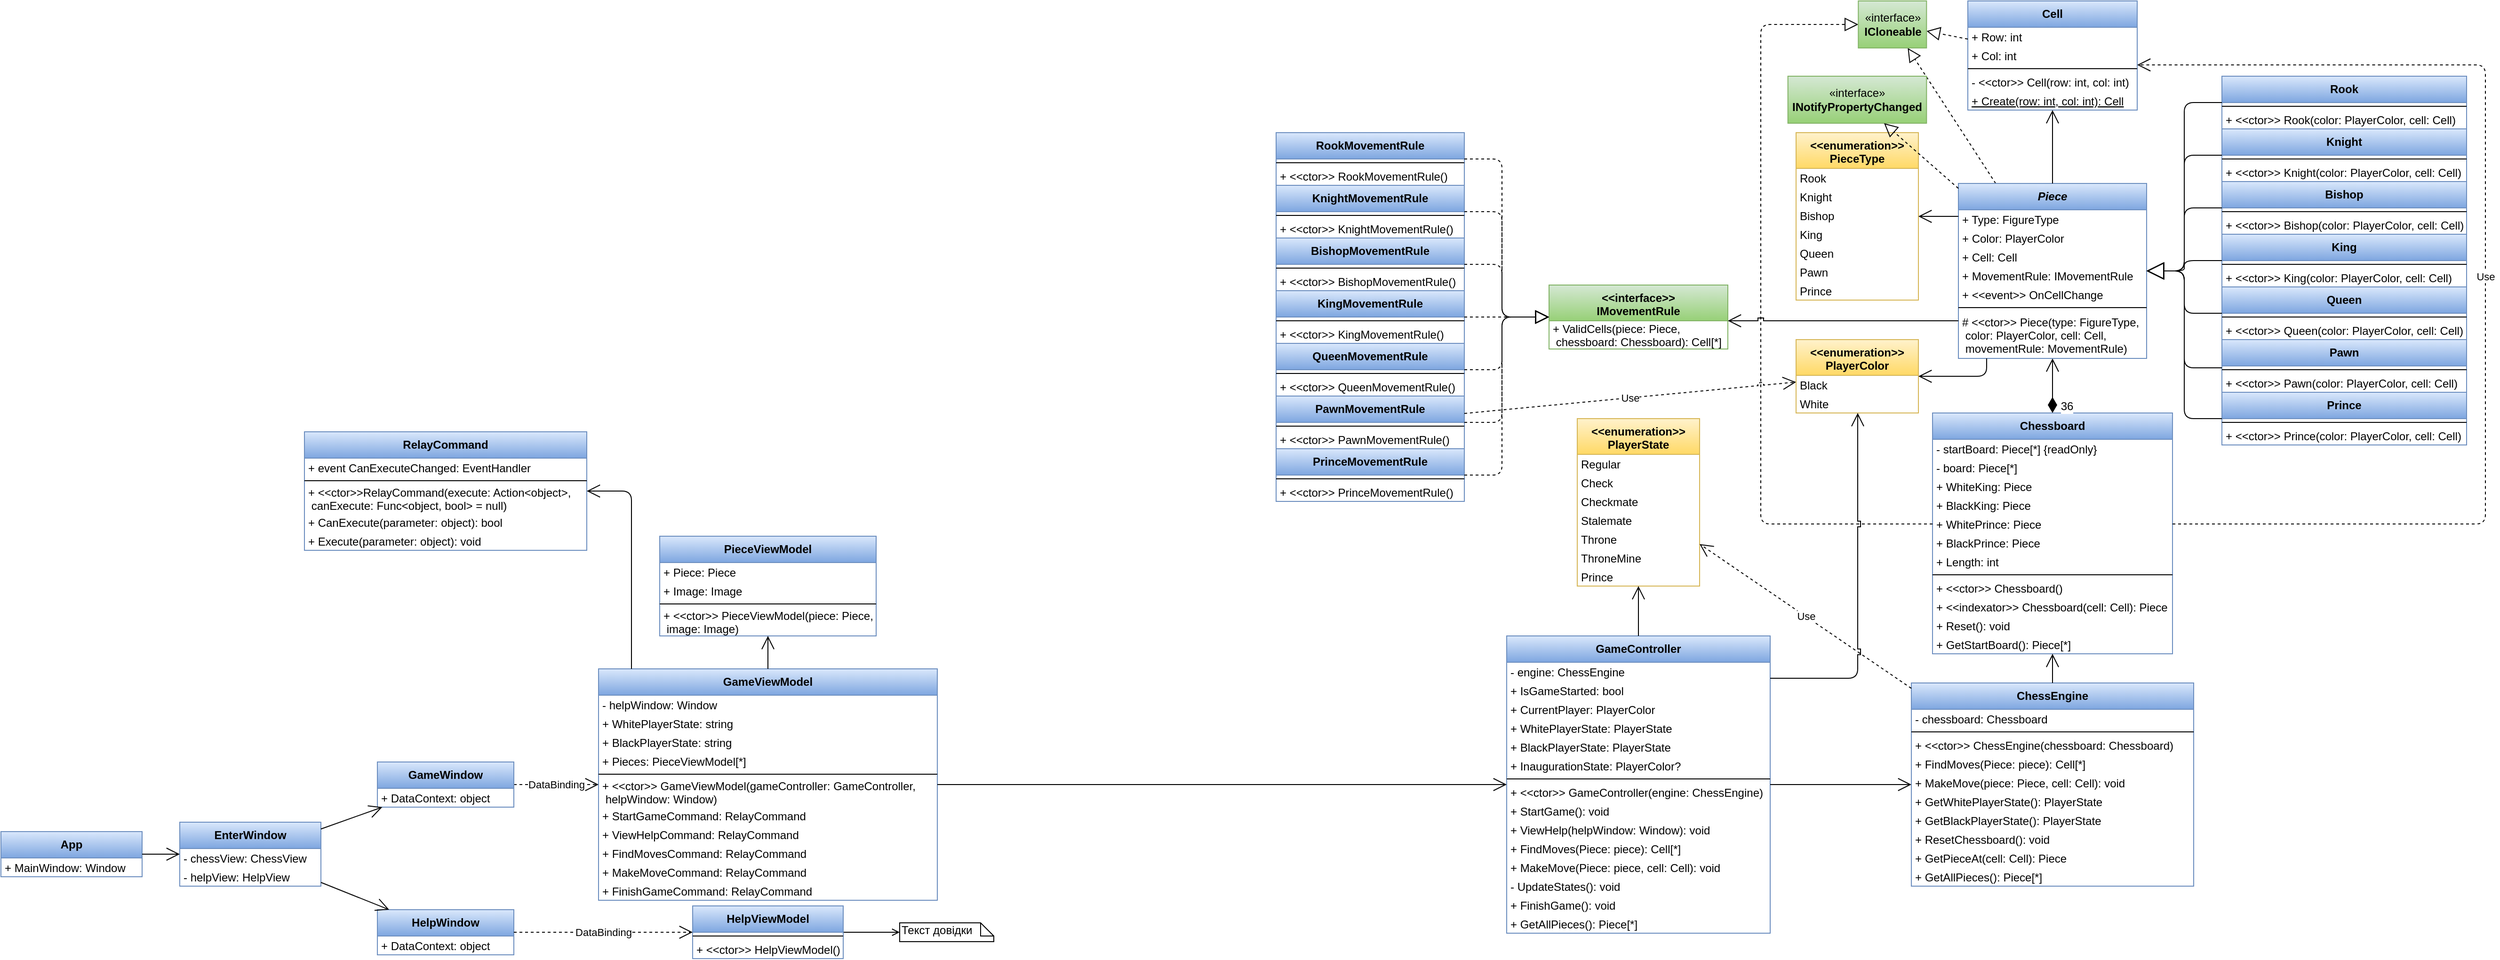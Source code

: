 <mxfile version="12.6.5" type="device" pages="2"><diagram id="shn5zbzyHmWrXlnHAX7A" name="Class diagram (new)"><mxGraphModel dx="3483" dy="593" grid="1" gridSize="10" guides="1" tooltips="1" connect="1" arrows="1" fold="1" page="1" pageScale="1" pageWidth="827" pageHeight="1169" math="0" shadow="0"><root><mxCell id="Ln2Q0t7nPTUyVhSia7VJ-0"/><mxCell id="Ln2Q0t7nPTUyVhSia7VJ-1" parent="Ln2Q0t7nPTUyVhSia7VJ-0"/><mxCell id="OChx--Dr_jr6O8qK92gN-0" value="Chessboard" style="swimlane;fontStyle=1;align=center;verticalAlign=top;childLayout=stackLayout;horizontal=1;startSize=28;horizontalStack=0;resizeParent=1;resizeParentMax=0;resizeLast=0;collapsible=1;marginBottom=0;autosize=1;container=0;snapToPoint=0;noLabel=0;expand=1;fontFamily=Helvetica;resizable=1;resizeWidth=1;resizeHeight=1;fillColor=#dae8fc;strokeColor=#6c8ebf;gradientColor=#7ea6e0;" vertex="1" parent="Ln2Q0t7nPTUyVhSia7VJ-1"><mxGeometry x="182.5" y="638" width="255" height="256" as="geometry"><mxRectangle y="120" width="180" height="26" as="alternateBounds"/></mxGeometry></mxCell><mxCell id="pPE0jIDaEDmYcUM5zyAQ-25" value="- startBoard: Piece[*] {readOnly}" style="text;strokeColor=none;fillColor=none;align=left;verticalAlign=middle;spacingLeft=4;spacingRight=4;overflow=hidden;rotatable=0;points=[[0,0.5],[1,0.5]];portConstraint=eastwest;autosize=1;resizable=0;resizeWidth=1;resizeHeight=1;spacing=0;" vertex="1" parent="OChx--Dr_jr6O8qK92gN-0"><mxGeometry y="28" width="255" height="20" as="geometry"/></mxCell><mxCell id="OChx--Dr_jr6O8qK92gN-2" value="- board: Piece[*]" style="text;strokeColor=none;fillColor=none;align=left;verticalAlign=middle;spacingLeft=4;spacingRight=4;overflow=hidden;rotatable=0;points=[[0,0.5],[1,0.5]];portConstraint=eastwest;autosize=1;resizable=0;resizeWidth=1;resizeHeight=1;spacing=0;" vertex="1" parent="OChx--Dr_jr6O8qK92gN-0"><mxGeometry y="48" width="255" height="20" as="geometry"/></mxCell><mxCell id="OChx--Dr_jr6O8qK92gN-6" value="+ WhiteKing: Piece" style="text;strokeColor=none;fillColor=none;align=left;verticalAlign=middle;spacingLeft=4;spacingRight=4;overflow=hidden;rotatable=0;points=[[0,0.5],[1,0.5]];portConstraint=eastwest;autosize=1;resizable=0;resizeWidth=1;resizeHeight=1;spacing=0;" vertex="1" parent="OChx--Dr_jr6O8qK92gN-0"><mxGeometry y="68" width="255" height="20" as="geometry"/></mxCell><mxCell id="OChx--Dr_jr6O8qK92gN-7" value="+ BlackKing: Piece" style="text;strokeColor=none;fillColor=none;align=left;verticalAlign=middle;spacingLeft=4;spacingRight=4;overflow=hidden;rotatable=0;points=[[0,0.5],[1,0.5]];portConstraint=eastwest;autosize=1;resizable=0;resizeWidth=1;resizeHeight=1;spacing=0;" vertex="1" parent="OChx--Dr_jr6O8qK92gN-0"><mxGeometry y="88" width="255" height="20" as="geometry"/></mxCell><mxCell id="OChx--Dr_jr6O8qK92gN-8" value="+ WhitePrince: Piece" style="text;strokeColor=none;fillColor=none;align=left;verticalAlign=middle;spacingLeft=4;spacingRight=4;overflow=hidden;rotatable=0;points=[[0,0.5],[1,0.5]];portConstraint=eastwest;autosize=1;resizable=0;resizeWidth=1;resizeHeight=1;spacing=0;" vertex="1" parent="OChx--Dr_jr6O8qK92gN-0"><mxGeometry y="108" width="255" height="20" as="geometry"/></mxCell><mxCell id="OChx--Dr_jr6O8qK92gN-9" value="+ BlackPrince: Piece" style="text;strokeColor=none;fillColor=none;align=left;verticalAlign=middle;spacingLeft=4;spacingRight=4;overflow=hidden;rotatable=0;points=[[0,0.5],[1,0.5]];portConstraint=eastwest;autosize=1;resizable=0;resizeWidth=1;resizeHeight=1;spacing=0;" vertex="1" parent="OChx--Dr_jr6O8qK92gN-0"><mxGeometry y="128" width="255" height="20" as="geometry"/></mxCell><mxCell id="OChx--Dr_jr6O8qK92gN-1" value="+ Length: int" style="text;strokeColor=none;fillColor=none;align=left;verticalAlign=middle;spacingLeft=4;spacingRight=4;overflow=hidden;rotatable=0;points=[[0,0.5],[1,0.5]];portConstraint=eastwest;autosize=1;resizable=0;resizeWidth=1;resizeHeight=1;spacing=0;" vertex="1" parent="OChx--Dr_jr6O8qK92gN-0"><mxGeometry y="148" width="255" height="20" as="geometry"/></mxCell><mxCell id="OChx--Dr_jr6O8qK92gN-3" value="" style="line;strokeWidth=1;fillColor=none;align=left;verticalAlign=middle;spacingTop=-1;spacingLeft=3;spacingRight=3;rotatable=0;labelPosition=right;points=[];portConstraint=eastwest;" vertex="1" parent="OChx--Dr_jr6O8qK92gN-0"><mxGeometry y="168" width="255" height="8" as="geometry"/></mxCell><mxCell id="OChx--Dr_jr6O8qK92gN-4" value="+ &lt;&lt;ctor&gt;&gt; Chessboard()" style="text;strokeColor=none;fillColor=none;align=left;verticalAlign=middle;spacingLeft=4;spacingRight=4;overflow=hidden;rotatable=0;points=[[0,0.5],[1,0.5]];portConstraint=eastwest;resizable=0;autosize=1;collapsible=0;part=0;backgroundOutline=0;resizeHeight=1;resizeWidth=1;spacing=0;" vertex="1" parent="OChx--Dr_jr6O8qK92gN-0"><mxGeometry y="176" width="255" height="20" as="geometry"/></mxCell><mxCell id="OChx--Dr_jr6O8qK92gN-10" value="+ &lt;&lt;indexator&gt;&gt; Chessboard(cell: Cell): Piece" style="text;strokeColor=none;fillColor=none;align=left;verticalAlign=middle;spacingLeft=4;spacingRight=4;overflow=hidden;rotatable=0;points=[[0,0.5],[1,0.5]];portConstraint=eastwest;resizable=0;autosize=1;collapsible=0;part=0;backgroundOutline=0;resizeHeight=1;resizeWidth=1;spacing=0;" vertex="1" parent="OChx--Dr_jr6O8qK92gN-0"><mxGeometry y="196" width="255" height="20" as="geometry"/></mxCell><mxCell id="cg_hRfowK8TIPbwDt4og-13" value="+ Reset(): void" style="text;strokeColor=none;fillColor=none;align=left;verticalAlign=middle;spacingLeft=4;spacingRight=4;overflow=hidden;rotatable=0;points=[[0,0.5],[1,0.5]];portConstraint=eastwest;resizable=0;autosize=1;collapsible=0;part=0;backgroundOutline=0;resizeHeight=1;resizeWidth=1;spacing=0;" vertex="1" parent="OChx--Dr_jr6O8qK92gN-0"><mxGeometry y="216" width="255" height="20" as="geometry"/></mxCell><mxCell id="OChx--Dr_jr6O8qK92gN-12" value="+ GetStartBoard(): Piece[*]" style="text;strokeColor=none;fillColor=none;align=left;verticalAlign=middle;spacingLeft=4;spacingRight=4;overflow=hidden;rotatable=0;points=[[0,0.5],[1,0.5]];portConstraint=eastwest;resizable=0;autosize=1;collapsible=0;part=0;backgroundOutline=0;resizeHeight=1;resizeWidth=1;spacing=0;" vertex="1" parent="OChx--Dr_jr6O8qK92gN-0"><mxGeometry y="236" width="255" height="20" as="geometry"/></mxCell><mxCell id="OChx--Dr_jr6O8qK92gN-14" value="" style="endArrow=open;html=1;endSize=12;startArrow=diamondThin;startSize=14;startFill=1;edgeStyle=orthogonalEdgeStyle;align=left;verticalAlign=bottom;" edge="1" parent="Ln2Q0t7nPTUyVhSia7VJ-1" source="OChx--Dr_jr6O8qK92gN-0" target="JIvEVeRv2Yg11fzU93Km-9"><mxGeometry x="-1" y="3" relative="1" as="geometry"><mxPoint x="-170" y="640" as="sourcePoint"/><mxPoint x="-10" y="640" as="targetPoint"/></mxGeometry></mxCell><mxCell id="OChx--Dr_jr6O8qK92gN-120" value="36" style="text;html=1;align=center;verticalAlign=middle;resizable=0;points=[];labelBackgroundColor=#ffffff;" vertex="1" connectable="0" parent="OChx--Dr_jr6O8qK92gN-14"><mxGeometry x="-0.756" y="-2" relative="1" as="geometry"><mxPoint x="13" y="0.12" as="offset"/></mxGeometry></mxCell><mxCell id="OChx--Dr_jr6O8qK92gN-22" value="Cell" style="swimlane;fontStyle=1;align=center;verticalAlign=top;childLayout=stackLayout;horizontal=1;startSize=28;horizontalStack=0;resizeParent=1;resizeParentMax=0;resizeLast=0;collapsible=1;marginBottom=0;autosize=1;container=0;snapToPoint=0;noLabel=0;expand=1;fontFamily=Helvetica;resizable=1;resizeWidth=1;resizeHeight=1;fillColor=#dae8fc;strokeColor=#6c8ebf;gradientColor=#7ea6e0;" vertex="1" parent="Ln2Q0t7nPTUyVhSia7VJ-1"><mxGeometry x="220" y="200" width="180" height="116" as="geometry"><mxRectangle y="120" width="180" height="26" as="alternateBounds"/></mxGeometry></mxCell><mxCell id="OChx--Dr_jr6O8qK92gN-23" value="+ Row: int" style="text;strokeColor=none;fillColor=none;align=left;verticalAlign=middle;spacingLeft=4;spacingRight=4;overflow=hidden;rotatable=0;points=[[0,0.5],[1,0.5]];portConstraint=eastwest;autosize=1;resizable=0;resizeWidth=1;resizeHeight=1;spacing=0;" vertex="1" parent="OChx--Dr_jr6O8qK92gN-22"><mxGeometry y="28" width="180" height="20" as="geometry"/></mxCell><mxCell id="OChx--Dr_jr6O8qK92gN-24" value="+ Col: int" style="text;strokeColor=none;fillColor=none;align=left;verticalAlign=middle;spacingLeft=4;spacingRight=4;overflow=hidden;rotatable=0;points=[[0,0.5],[1,0.5]];portConstraint=eastwest;autosize=1;resizable=0;resizeWidth=1;resizeHeight=1;spacing=0;" vertex="1" parent="OChx--Dr_jr6O8qK92gN-22"><mxGeometry y="48" width="180" height="20" as="geometry"/></mxCell><mxCell id="OChx--Dr_jr6O8qK92gN-25" value="" style="line;strokeWidth=1;fillColor=none;align=left;verticalAlign=middle;spacingTop=-1;spacingLeft=3;spacingRight=3;rotatable=0;labelPosition=right;points=[];portConstraint=eastwest;" vertex="1" parent="OChx--Dr_jr6O8qK92gN-22"><mxGeometry y="68" width="180" height="8" as="geometry"/></mxCell><mxCell id="OChx--Dr_jr6O8qK92gN-26" value="- &lt;&lt;ctor&gt;&gt; Cell(row: int, col: int)" style="text;strokeColor=none;fillColor=none;align=left;verticalAlign=middle;spacingLeft=4;spacingRight=4;overflow=hidden;rotatable=0;points=[[0,0.5],[1,0.5]];portConstraint=eastwest;resizable=0;autosize=1;collapsible=0;part=0;backgroundOutline=0;resizeHeight=1;resizeWidth=1;spacing=0;" vertex="1" parent="OChx--Dr_jr6O8qK92gN-22"><mxGeometry y="76" width="180" height="20" as="geometry"/></mxCell><mxCell id="OChx--Dr_jr6O8qK92gN-27" value="+ Create(row: int, col: int): Cell" style="text;strokeColor=none;fillColor=none;align=left;verticalAlign=middle;spacingLeft=4;spacingRight=4;overflow=hidden;rotatable=0;points=[[0,0.5],[1,0.5]];portConstraint=eastwest;resizable=0;autosize=1;collapsible=0;part=0;backgroundOutline=0;resizeHeight=1;resizeWidth=1;spacing=0;fontStyle=4" vertex="1" parent="OChx--Dr_jr6O8qK92gN-22"><mxGeometry y="96" width="180" height="20" as="geometry"/></mxCell><mxCell id="OChx--Dr_jr6O8qK92gN-33" value="" style="endArrow=block;dashed=1;endFill=0;endSize=12;html=1;" edge="1" parent="Ln2Q0t7nPTUyVhSia7VJ-1" source="OChx--Dr_jr6O8qK92gN-22" target="TXQRK_vzehxqNf5zS5CN-43"><mxGeometry width="160" relative="1" as="geometry"><mxPoint x="-660" y="880" as="sourcePoint"/><mxPoint x="175" y="268.0" as="targetPoint"/></mxGeometry></mxCell><mxCell id="OChx--Dr_jr6O8qK92gN-34" value="" style="endArrow=block;dashed=1;endFill=0;endSize=12;html=1;edgeStyle=orthogonalEdgeStyle;" edge="1" parent="Ln2Q0t7nPTUyVhSia7VJ-1" source="OChx--Dr_jr6O8qK92gN-0" target="TXQRK_vzehxqNf5zS5CN-43"><mxGeometry width="160" relative="1" as="geometry"><mxPoint x="-359.885" y="750" as="sourcePoint"/><mxPoint x="70.0" y="268.059" as="targetPoint"/><Array as="points"><mxPoint y="756"/><mxPoint y="225"/></Array></mxGeometry></mxCell><mxCell id="OChx--Dr_jr6O8qK92gN-35" value="" style="endArrow=block;dashed=1;endFill=0;endSize=12;html=1;" edge="1" parent="Ln2Q0t7nPTUyVhSia7VJ-1" source="JIvEVeRv2Yg11fzU93Km-9" target="TXQRK_vzehxqNf5zS5CN-43"><mxGeometry width="160" relative="1" as="geometry"><mxPoint x="-400" y="469.537" as="sourcePoint"/><mxPoint x="148.517" y="297.0" as="targetPoint"/></mxGeometry></mxCell><mxCell id="OChx--Dr_jr6O8qK92gN-36" value="GameController" style="swimlane;fontStyle=1;align=center;verticalAlign=top;childLayout=stackLayout;horizontal=1;startSize=28;horizontalStack=0;resizeParent=1;resizeParentMax=0;resizeLast=0;collapsible=1;marginBottom=0;autosize=1;container=0;snapToPoint=0;noLabel=0;expand=1;fontFamily=Helvetica;resizable=1;resizeWidth=1;resizeHeight=1;fillColor=#dae8fc;strokeColor=#6c8ebf;gradientColor=#7ea6e0;" vertex="1" parent="Ln2Q0t7nPTUyVhSia7VJ-1"><mxGeometry x="-270" y="875" width="280" height="316" as="geometry"><mxRectangle y="120" width="180" height="26" as="alternateBounds"/></mxGeometry></mxCell><mxCell id="OChx--Dr_jr6O8qK92gN-37" value="- engine: ChessEngine" style="text;strokeColor=none;fillColor=none;align=left;verticalAlign=middle;spacingLeft=4;spacingRight=4;overflow=hidden;rotatable=0;points=[[0,0.5],[1,0.5]];portConstraint=eastwest;autosize=1;resizable=0;resizeWidth=1;resizeHeight=1;spacing=0;" vertex="1" parent="OChx--Dr_jr6O8qK92gN-36"><mxGeometry y="28" width="280" height="20" as="geometry"/></mxCell><mxCell id="cg_hRfowK8TIPbwDt4og-10" value="+ IsGameStarted: bool" style="text;strokeColor=none;fillColor=none;align=left;verticalAlign=middle;spacingLeft=4;spacingRight=4;overflow=hidden;rotatable=0;points=[[0,0.5],[1,0.5]];portConstraint=eastwest;autosize=1;resizable=0;resizeWidth=1;resizeHeight=1;spacing=0;" vertex="1" parent="OChx--Dr_jr6O8qK92gN-36"><mxGeometry y="48" width="280" height="20" as="geometry"/></mxCell><mxCell id="cg_hRfowK8TIPbwDt4og-2" value="+ CurrentPlayer: PlayerColor" style="text;strokeColor=none;fillColor=none;align=left;verticalAlign=middle;spacingLeft=4;spacingRight=4;overflow=hidden;rotatable=0;points=[[0,0.5],[1,0.5]];portConstraint=eastwest;autosize=1;resizable=0;resizeWidth=1;resizeHeight=1;spacing=0;" vertex="1" parent="OChx--Dr_jr6O8qK92gN-36"><mxGeometry y="68" width="280" height="20" as="geometry"/></mxCell><mxCell id="OChx--Dr_jr6O8qK92gN-124" value="+ WhitePlayerState: PlayerState" style="text;strokeColor=none;fillColor=none;align=left;verticalAlign=middle;spacingLeft=4;spacingRight=4;overflow=hidden;rotatable=0;points=[[0,0.5],[1,0.5]];portConstraint=eastwest;autosize=1;resizable=0;resizeWidth=1;resizeHeight=1;spacing=0;" vertex="1" parent="OChx--Dr_jr6O8qK92gN-36"><mxGeometry y="88" width="280" height="20" as="geometry"/></mxCell><mxCell id="OChx--Dr_jr6O8qK92gN-125" value="+ BlackPlayerState: PlayerState" style="text;strokeColor=none;fillColor=none;align=left;verticalAlign=middle;spacingLeft=4;spacingRight=4;overflow=hidden;rotatable=0;points=[[0,0.5],[1,0.5]];portConstraint=eastwest;autosize=1;resizable=0;resizeWidth=1;resizeHeight=1;spacing=0;" vertex="1" parent="OChx--Dr_jr6O8qK92gN-36"><mxGeometry y="108" width="280" height="20" as="geometry"/></mxCell><mxCell id="OChx--Dr_jr6O8qK92gN-44" value="+ InaugurationState: PlayerColor?" style="text;strokeColor=none;fillColor=none;align=left;verticalAlign=middle;spacingLeft=4;spacingRight=4;overflow=hidden;rotatable=0;points=[[0,0.5],[1,0.5]];portConstraint=eastwest;autosize=1;resizable=0;resizeWidth=1;resizeHeight=1;spacing=0;" vertex="1" parent="OChx--Dr_jr6O8qK92gN-36"><mxGeometry y="128" width="280" height="20" as="geometry"/></mxCell><mxCell id="OChx--Dr_jr6O8qK92gN-39" value="" style="line;strokeWidth=1;fillColor=none;align=left;verticalAlign=middle;spacingTop=-1;spacingLeft=3;spacingRight=3;rotatable=0;labelPosition=right;points=[];portConstraint=eastwest;" vertex="1" parent="OChx--Dr_jr6O8qK92gN-36"><mxGeometry y="148" width="280" height="8" as="geometry"/></mxCell><mxCell id="OChx--Dr_jr6O8qK92gN-40" value="+ &lt;&lt;ctor&gt;&gt; GameController(engine: ChessEngine)" style="text;strokeColor=none;fillColor=none;align=left;verticalAlign=middle;spacingLeft=4;spacingRight=4;overflow=hidden;rotatable=0;points=[[0,0.5],[1,0.5]];portConstraint=eastwest;resizable=0;autosize=1;collapsible=0;part=0;backgroundOutline=0;resizeHeight=1;resizeWidth=1;spacing=0;" vertex="1" parent="OChx--Dr_jr6O8qK92gN-36"><mxGeometry y="156" width="280" height="20" as="geometry"/></mxCell><mxCell id="pPE0jIDaEDmYcUM5zyAQ-0" value="+ StartGame(): void" style="text;strokeColor=none;fillColor=none;align=left;verticalAlign=middle;spacingLeft=4;spacingRight=4;overflow=hidden;rotatable=0;points=[[0,0.5],[1,0.5]];portConstraint=eastwest;resizable=0;autosize=1;collapsible=0;part=0;backgroundOutline=0;resizeHeight=1;resizeWidth=1;spacing=0;" vertex="1" parent="OChx--Dr_jr6O8qK92gN-36"><mxGeometry y="176" width="280" height="20" as="geometry"/></mxCell><mxCell id="5XMqgcvQdkQvkhO9uv2y-3" value="+ ViewHelp(helpWindow: Window): void" style="text;strokeColor=none;fillColor=none;align=left;verticalAlign=middle;spacingLeft=4;spacingRight=4;overflow=hidden;rotatable=0;points=[[0,0.5],[1,0.5]];portConstraint=eastwest;resizable=0;autosize=1;collapsible=0;part=0;backgroundOutline=0;resizeHeight=1;resizeWidth=1;spacing=0;" vertex="1" parent="OChx--Dr_jr6O8qK92gN-36"><mxGeometry y="196" width="280" height="20" as="geometry"/></mxCell><mxCell id="5XMqgcvQdkQvkhO9uv2y-0" value="+ FindMoves(Piece: piece): Cell[*]" style="text;strokeColor=none;fillColor=none;align=left;verticalAlign=middle;spacingLeft=4;spacingRight=4;overflow=hidden;rotatable=0;points=[[0,0.5],[1,0.5]];portConstraint=eastwest;resizable=0;autosize=1;collapsible=0;part=0;backgroundOutline=0;resizeHeight=1;resizeWidth=1;spacing=0;" vertex="1" parent="OChx--Dr_jr6O8qK92gN-36"><mxGeometry y="216" width="280" height="20" as="geometry"/></mxCell><mxCell id="cg_hRfowK8TIPbwDt4og-16" value="+ MakeMove(Piece: piece, cell: Cell): void" style="text;strokeColor=none;fillColor=none;align=left;verticalAlign=middle;spacingLeft=4;spacingRight=4;overflow=hidden;rotatable=0;points=[[0,0.5],[1,0.5]];portConstraint=eastwest;resizable=0;autosize=1;collapsible=0;part=0;backgroundOutline=0;resizeHeight=1;resizeWidth=1;spacing=0;" vertex="1" parent="OChx--Dr_jr6O8qK92gN-36"><mxGeometry y="236" width="280" height="20" as="geometry"/></mxCell><mxCell id="OChx--Dr_jr6O8qK92gN-41" value="- UpdateStates(): void" style="text;strokeColor=none;fillColor=none;align=left;verticalAlign=middle;spacingLeft=4;spacingRight=4;overflow=hidden;rotatable=0;points=[[0,0.5],[1,0.5]];portConstraint=eastwest;resizable=0;autosize=1;collapsible=0;part=0;backgroundOutline=0;resizeHeight=1;resizeWidth=1;spacing=0;" vertex="1" parent="OChx--Dr_jr6O8qK92gN-36"><mxGeometry y="256" width="280" height="20" as="geometry"/></mxCell><mxCell id="pPE0jIDaEDmYcUM5zyAQ-10" value="+ FinishGame(): void" style="text;strokeColor=none;fillColor=none;align=left;verticalAlign=middle;spacingLeft=4;spacingRight=4;overflow=hidden;rotatable=0;points=[[0,0.5],[1,0.5]];portConstraint=eastwest;resizable=0;autosize=1;collapsible=0;part=0;backgroundOutline=0;resizeHeight=1;resizeWidth=1;spacing=0;" vertex="1" parent="OChx--Dr_jr6O8qK92gN-36"><mxGeometry y="276" width="280" height="20" as="geometry"/></mxCell><mxCell id="cg_hRfowK8TIPbwDt4og-8" value="+ GetAllPieces(): Piece[*]" style="text;strokeColor=none;fillColor=none;align=left;verticalAlign=middle;spacingLeft=4;spacingRight=4;overflow=hidden;rotatable=0;points=[[0,0.5],[1,0.5]];portConstraint=eastwest;resizable=0;autosize=1;collapsible=0;part=0;backgroundOutline=0;resizeHeight=1;resizeWidth=1;spacing=0;" vertex="1" parent="OChx--Dr_jr6O8qK92gN-36"><mxGeometry y="296" width="280" height="20" as="geometry"/></mxCell><mxCell id="OChx--Dr_jr6O8qK92gN-42" value="ChessEngine" style="swimlane;fontStyle=1;align=center;verticalAlign=top;childLayout=stackLayout;horizontal=1;startSize=28;horizontalStack=0;resizeParent=1;resizeParentMax=0;resizeLast=0;collapsible=1;marginBottom=0;autosize=1;container=0;snapToPoint=0;noLabel=0;expand=1;fontFamily=Helvetica;resizable=1;resizeWidth=1;resizeHeight=1;fillColor=#dae8fc;strokeColor=#6c8ebf;gradientColor=#7ea6e0;" vertex="1" parent="Ln2Q0t7nPTUyVhSia7VJ-1"><mxGeometry x="160" y="925" width="300" height="216" as="geometry"><mxRectangle y="120" width="180" height="26" as="alternateBounds"/></mxGeometry></mxCell><mxCell id="OChx--Dr_jr6O8qK92gN-43" value="- chessboard: Chessboard" style="text;strokeColor=none;fillColor=none;align=left;verticalAlign=middle;spacingLeft=4;spacingRight=4;overflow=hidden;rotatable=0;points=[[0,0.5],[1,0.5]];portConstraint=eastwest;autosize=1;resizable=0;resizeWidth=1;resizeHeight=1;spacing=0;" vertex="1" parent="OChx--Dr_jr6O8qK92gN-42"><mxGeometry y="28" width="300" height="20" as="geometry"/></mxCell><mxCell id="OChx--Dr_jr6O8qK92gN-45" value="" style="line;strokeWidth=1;fillColor=none;align=left;verticalAlign=middle;spacingTop=-1;spacingLeft=3;spacingRight=3;rotatable=0;labelPosition=right;points=[];portConstraint=eastwest;" vertex="1" parent="OChx--Dr_jr6O8qK92gN-42"><mxGeometry y="48" width="300" height="8" as="geometry"/></mxCell><mxCell id="OChx--Dr_jr6O8qK92gN-46" value="+ &lt;&lt;ctor&gt;&gt; ChessEngine(chessboard: Chessboard)" style="text;strokeColor=none;fillColor=none;align=left;verticalAlign=middle;spacingLeft=4;spacingRight=4;overflow=hidden;rotatable=0;points=[[0,0.5],[1,0.5]];portConstraint=eastwest;resizable=0;autosize=1;collapsible=0;part=0;backgroundOutline=0;resizeHeight=1;resizeWidth=1;spacing=0;" vertex="1" parent="OChx--Dr_jr6O8qK92gN-42"><mxGeometry y="56" width="300" height="20" as="geometry"/></mxCell><mxCell id="5XMqgcvQdkQvkhO9uv2y-1" value="+ FindMoves(Piece: piece): Cell[*]" style="text;strokeColor=none;fillColor=none;align=left;verticalAlign=middle;spacingLeft=4;spacingRight=4;overflow=hidden;rotatable=0;points=[[0,0.5],[1,0.5]];portConstraint=eastwest;resizable=0;autosize=1;collapsible=0;part=0;backgroundOutline=0;resizeHeight=1;resizeWidth=1;spacing=0;" vertex="1" parent="OChx--Dr_jr6O8qK92gN-42"><mxGeometry y="76" width="300" height="20" as="geometry"/></mxCell><mxCell id="cg_hRfowK8TIPbwDt4og-14" value="+ MakeMove(piece: Piece, cell: Cell): void" style="text;strokeColor=none;fillColor=none;align=left;verticalAlign=middle;spacingLeft=4;spacingRight=4;overflow=hidden;rotatable=0;points=[[0,0.5],[1,0.5]];portConstraint=eastwest;resizable=0;autosize=1;collapsible=0;part=0;backgroundOutline=0;resizeHeight=1;resizeWidth=1;spacing=0;" vertex="1" parent="OChx--Dr_jr6O8qK92gN-42"><mxGeometry y="96" width="300" height="20" as="geometry"/></mxCell><mxCell id="cg_hRfowK8TIPbwDt4og-15" value="+ GetWhitePlayerState(): PlayerState" style="text;strokeColor=none;fillColor=none;align=left;verticalAlign=middle;spacingLeft=4;spacingRight=4;overflow=hidden;rotatable=0;points=[[0,0.5],[1,0.5]];portConstraint=eastwest;resizable=0;autosize=1;collapsible=0;part=0;backgroundOutline=0;resizeHeight=1;resizeWidth=1;spacing=0;" vertex="1" parent="OChx--Dr_jr6O8qK92gN-42"><mxGeometry y="116" width="300" height="20" as="geometry"/></mxCell><mxCell id="OChx--Dr_jr6O8qK92gN-126" value="+ GetBlackPlayerState(): PlayerState" style="text;strokeColor=none;fillColor=none;align=left;verticalAlign=middle;spacingLeft=4;spacingRight=4;overflow=hidden;rotatable=0;points=[[0,0.5],[1,0.5]];portConstraint=eastwest;resizable=0;autosize=1;collapsible=0;part=0;backgroundOutline=0;resizeHeight=1;resizeWidth=1;spacing=0;" vertex="1" parent="OChx--Dr_jr6O8qK92gN-42"><mxGeometry y="136" width="300" height="20" as="geometry"/></mxCell><mxCell id="OChx--Dr_jr6O8qK92gN-128" value="+ ResetChessboard(): void" style="text;strokeColor=none;fillColor=none;align=left;verticalAlign=middle;spacingLeft=4;spacingRight=4;overflow=hidden;rotatable=0;points=[[0,0.5],[1,0.5]];portConstraint=eastwest;resizable=0;autosize=1;collapsible=0;part=0;backgroundOutline=0;resizeHeight=1;resizeWidth=1;spacing=0;" vertex="1" parent="OChx--Dr_jr6O8qK92gN-42"><mxGeometry y="156" width="300" height="20" as="geometry"/></mxCell><mxCell id="pPE0jIDaEDmYcUM5zyAQ-9" value="+ GetPieceAt(cell: Cell): Piece" style="text;strokeColor=none;fillColor=none;align=left;verticalAlign=middle;spacingLeft=4;spacingRight=4;overflow=hidden;rotatable=0;points=[[0,0.5],[1,0.5]];portConstraint=eastwest;resizable=0;autosize=1;collapsible=0;part=0;backgroundOutline=0;resizeHeight=1;resizeWidth=1;spacing=0;" vertex="1" parent="OChx--Dr_jr6O8qK92gN-42"><mxGeometry y="176" width="300" height="20" as="geometry"/></mxCell><mxCell id="OChx--Dr_jr6O8qK92gN-127" value="+ GetAllPieces(): Piece[*]" style="text;strokeColor=none;fillColor=none;align=left;verticalAlign=middle;spacingLeft=4;spacingRight=4;overflow=hidden;rotatable=0;points=[[0,0.5],[1,0.5]];portConstraint=eastwest;resizable=0;autosize=1;collapsible=0;part=0;backgroundOutline=0;resizeHeight=1;resizeWidth=1;spacing=0;" vertex="1" parent="OChx--Dr_jr6O8qK92gN-42"><mxGeometry y="196" width="300" height="20" as="geometry"/></mxCell><mxCell id="JIvEVeRv2Yg11fzU93Km-9" value="Piece" style="swimlane;fontStyle=3;align=center;verticalAlign=top;childLayout=stackLayout;horizontal=1;startSize=28;horizontalStack=0;resizeParent=1;resizeParentMax=0;resizeLast=0;collapsible=1;marginBottom=0;autosize=1;container=0;snapToPoint=0;noLabel=0;expand=1;fontFamily=Helvetica;resizable=1;resizeWidth=1;resizeHeight=1;fillColor=#dae8fc;strokeColor=#6c8ebf;gradientColor=#7ea6e0;" vertex="1" parent="Ln2Q0t7nPTUyVhSia7VJ-1"><mxGeometry x="210" y="394" width="200" height="186" as="geometry"><mxRectangle y="120" width="180" height="26" as="alternateBounds"/></mxGeometry></mxCell><mxCell id="JIvEVeRv2Yg11fzU93Km-16" value="+ Type: FigureType" style="text;strokeColor=none;fillColor=none;align=left;verticalAlign=middle;spacingLeft=4;spacingRight=4;overflow=hidden;rotatable=0;points=[[0,0.5],[1,0.5]];portConstraint=eastwest;autosize=1;resizable=0;resizeWidth=1;resizeHeight=1;spacing=0;" vertex="1" parent="JIvEVeRv2Yg11fzU93Km-9"><mxGeometry y="28" width="200" height="20" as="geometry"/></mxCell><mxCell id="JIvEVeRv2Yg11fzU93Km-17" value="+ Color: PlayerColor" style="text;strokeColor=none;fillColor=none;align=left;verticalAlign=middle;spacingLeft=4;spacingRight=4;overflow=hidden;rotatable=0;points=[[0,0.5],[1,0.5]];portConstraint=eastwest;autosize=1;resizable=0;resizeWidth=1;resizeHeight=1;spacing=0;" vertex="1" parent="JIvEVeRv2Yg11fzU93Km-9"><mxGeometry y="48" width="200" height="20" as="geometry"/></mxCell><mxCell id="JIvEVeRv2Yg11fzU93Km-15" value="+ Cell: Cell" style="text;strokeColor=none;fillColor=none;align=left;verticalAlign=middle;spacingLeft=4;spacingRight=4;overflow=hidden;rotatable=0;points=[[0,0.5],[1,0.5]];portConstraint=eastwest;autosize=1;resizable=0;resizeWidth=1;resizeHeight=1;spacing=0;" vertex="1" parent="JIvEVeRv2Yg11fzU93Km-9"><mxGeometry y="68" width="200" height="20" as="geometry"/></mxCell><mxCell id="JIvEVeRv2Yg11fzU93Km-11" value="+ MovementRule: IMovementRule" style="text;strokeColor=none;fillColor=none;align=left;verticalAlign=middle;spacingLeft=4;spacingRight=4;overflow=hidden;rotatable=0;points=[[0,0.5],[1,0.5]];portConstraint=eastwest;autosize=1;resizable=0;resizeWidth=1;resizeHeight=1;spacing=0;" vertex="1" parent="JIvEVeRv2Yg11fzU93Km-9"><mxGeometry y="88" width="200" height="20" as="geometry"/></mxCell><mxCell id="pPE0jIDaEDmYcUM5zyAQ-29" value="+ &lt;&lt;event&gt;&gt; OnCellChange" style="text;strokeColor=none;fillColor=none;align=left;verticalAlign=middle;spacingLeft=4;spacingRight=4;overflow=hidden;rotatable=0;points=[[0,0.5],[1,0.5]];portConstraint=eastwest;autosize=1;resizable=0;resizeWidth=1;resizeHeight=1;spacing=0;" vertex="1" parent="JIvEVeRv2Yg11fzU93Km-9"><mxGeometry y="108" width="200" height="20" as="geometry"/></mxCell><mxCell id="JIvEVeRv2Yg11fzU93Km-12" value="" style="line;strokeWidth=1;fillColor=none;align=left;verticalAlign=middle;spacingTop=-1;spacingLeft=3;spacingRight=3;rotatable=0;labelPosition=right;points=[];portConstraint=eastwest;" vertex="1" parent="JIvEVeRv2Yg11fzU93Km-9"><mxGeometry y="128" width="200" height="8" as="geometry"/></mxCell><mxCell id="JIvEVeRv2Yg11fzU93Km-13" value="# &lt;&lt;ctor&gt;&gt; Piece(type: FigureType,&#10; color: PlayerColor, cell: Cell,&#10; movementRule: MovementRule)" style="text;strokeColor=none;fillColor=none;align=left;verticalAlign=middle;spacingLeft=4;spacingRight=4;overflow=hidden;rotatable=0;points=[[0,0.5],[1,0.5]];portConstraint=eastwest;resizable=0;autosize=1;collapsible=0;part=0;backgroundOutline=0;resizeHeight=1;resizeWidth=1;spacing=0;" vertex="1" parent="JIvEVeRv2Yg11fzU93Km-9"><mxGeometry y="136" width="200" height="50" as="geometry"/></mxCell><mxCell id="JIvEVeRv2Yg11fzU93Km-61" value="" style="group" vertex="1" connectable="0" parent="Ln2Q0t7nPTUyVhSia7VJ-1"><mxGeometry x="490" y="280" width="260" height="392" as="geometry"/></mxCell><mxCell id="JIvEVeRv2Yg11fzU93Km-19" value="Rook" style="swimlane;fontStyle=1;align=center;verticalAlign=top;childLayout=stackLayout;horizontal=1;startSize=28;horizontalStack=0;resizeParent=1;resizeParentMax=0;resizeLast=0;collapsible=1;marginBottom=0;autosize=1;container=0;snapToPoint=0;noLabel=0;expand=1;fontFamily=Helvetica;resizable=1;resizeWidth=1;resizeHeight=1;fillColor=#dae8fc;strokeColor=#6c8ebf;gradientColor=#7ea6e0;" vertex="1" parent="JIvEVeRv2Yg11fzU93Km-61"><mxGeometry width="260" height="56" as="geometry"><mxRectangle y="120" width="180" height="26" as="alternateBounds"/></mxGeometry></mxCell><mxCell id="JIvEVeRv2Yg11fzU93Km-22" value="" style="line;strokeWidth=1;fillColor=none;align=left;verticalAlign=middle;spacingTop=-1;spacingLeft=3;spacingRight=3;rotatable=0;labelPosition=right;points=[];portConstraint=eastwest;" vertex="1" parent="JIvEVeRv2Yg11fzU93Km-19"><mxGeometry y="28" width="260" height="8" as="geometry"/></mxCell><mxCell id="JIvEVeRv2Yg11fzU93Km-23" value="+ &lt;&lt;ctor&gt;&gt; Rook(color: PlayerColor, cell: Cell)" style="text;strokeColor=none;fillColor=none;align=left;verticalAlign=middle;spacingLeft=4;spacingRight=4;overflow=hidden;rotatable=0;points=[[0,0.5],[1,0.5]];portConstraint=eastwest;resizable=0;autosize=1;collapsible=0;part=0;backgroundOutline=0;resizeHeight=1;resizeWidth=1;spacing=0;" vertex="1" parent="JIvEVeRv2Yg11fzU93Km-19"><mxGeometry y="36" width="260" height="20" as="geometry"/></mxCell><mxCell id="JIvEVeRv2Yg11fzU93Km-43" value="Knight" style="swimlane;fontStyle=1;align=center;verticalAlign=top;childLayout=stackLayout;horizontal=1;startSize=28;horizontalStack=0;resizeParent=1;resizeParentMax=0;resizeLast=0;collapsible=1;marginBottom=0;autosize=1;container=0;snapToPoint=0;noLabel=0;expand=1;fontFamily=Helvetica;resizable=1;resizeWidth=1;resizeHeight=1;fillColor=#dae8fc;strokeColor=#6c8ebf;gradientColor=#7ea6e0;" vertex="1" parent="JIvEVeRv2Yg11fzU93Km-61"><mxGeometry y="56" width="260" height="56" as="geometry"><mxRectangle y="120" width="180" height="26" as="alternateBounds"/></mxGeometry></mxCell><mxCell id="JIvEVeRv2Yg11fzU93Km-44" value="" style="line;strokeWidth=1;fillColor=none;align=left;verticalAlign=middle;spacingTop=-1;spacingLeft=3;spacingRight=3;rotatable=0;labelPosition=right;points=[];portConstraint=eastwest;" vertex="1" parent="JIvEVeRv2Yg11fzU93Km-43"><mxGeometry y="28" width="260" height="8" as="geometry"/></mxCell><mxCell id="JIvEVeRv2Yg11fzU93Km-45" value="+ &lt;&lt;ctor&gt;&gt; Knight(color: PlayerColor, cell: Cell)" style="text;strokeColor=none;fillColor=none;align=left;verticalAlign=middle;spacingLeft=4;spacingRight=4;overflow=hidden;rotatable=0;points=[[0,0.5],[1,0.5]];portConstraint=eastwest;resizable=0;autosize=1;collapsible=0;part=0;backgroundOutline=0;resizeHeight=1;resizeWidth=1;spacing=0;fontStyle=0" vertex="1" parent="JIvEVeRv2Yg11fzU93Km-43"><mxGeometry y="36" width="260" height="20" as="geometry"/></mxCell><mxCell id="JIvEVeRv2Yg11fzU93Km-46" value="Bishop" style="swimlane;fontStyle=1;align=center;verticalAlign=top;childLayout=stackLayout;horizontal=1;startSize=28;horizontalStack=0;resizeParent=1;resizeParentMax=0;resizeLast=0;collapsible=1;marginBottom=0;autosize=1;container=0;snapToPoint=0;noLabel=0;expand=1;fontFamily=Helvetica;resizable=1;resizeWidth=1;resizeHeight=1;fillColor=#dae8fc;strokeColor=#6c8ebf;gradientColor=#7ea6e0;" vertex="1" parent="JIvEVeRv2Yg11fzU93Km-61"><mxGeometry y="112" width="260" height="56" as="geometry"><mxRectangle y="120" width="180" height="26" as="alternateBounds"/></mxGeometry></mxCell><mxCell id="JIvEVeRv2Yg11fzU93Km-47" value="" style="line;strokeWidth=1;fillColor=none;align=left;verticalAlign=middle;spacingTop=-1;spacingLeft=3;spacingRight=3;rotatable=0;labelPosition=right;points=[];portConstraint=eastwest;" vertex="1" parent="JIvEVeRv2Yg11fzU93Km-46"><mxGeometry y="28" width="260" height="8" as="geometry"/></mxCell><mxCell id="JIvEVeRv2Yg11fzU93Km-48" value="+ &lt;&lt;ctor&gt;&gt; Bishop(color: PlayerColor, cell: Cell)" style="text;strokeColor=none;fillColor=none;align=left;verticalAlign=middle;spacingLeft=4;spacingRight=4;overflow=hidden;rotatable=0;points=[[0,0.5],[1,0.5]];portConstraint=eastwest;resizable=0;autosize=1;collapsible=0;part=0;backgroundOutline=0;resizeHeight=1;resizeWidth=1;spacing=0;" vertex="1" parent="JIvEVeRv2Yg11fzU93Km-46"><mxGeometry y="36" width="260" height="20" as="geometry"/></mxCell><mxCell id="JIvEVeRv2Yg11fzU93Km-49" value="King" style="swimlane;fontStyle=1;align=center;verticalAlign=top;childLayout=stackLayout;horizontal=1;startSize=28;horizontalStack=0;resizeParent=1;resizeParentMax=0;resizeLast=0;collapsible=1;marginBottom=0;autosize=1;container=0;snapToPoint=0;noLabel=0;expand=1;fontFamily=Helvetica;resizable=1;resizeWidth=1;resizeHeight=1;fillColor=#dae8fc;strokeColor=#6c8ebf;gradientColor=#7ea6e0;" vertex="1" parent="JIvEVeRv2Yg11fzU93Km-61"><mxGeometry y="168" width="260" height="56" as="geometry"><mxRectangle y="120" width="180" height="26" as="alternateBounds"/></mxGeometry></mxCell><mxCell id="JIvEVeRv2Yg11fzU93Km-50" value="" style="line;strokeWidth=1;fillColor=none;align=left;verticalAlign=middle;spacingTop=-1;spacingLeft=3;spacingRight=3;rotatable=0;labelPosition=right;points=[];portConstraint=eastwest;" vertex="1" parent="JIvEVeRv2Yg11fzU93Km-49"><mxGeometry y="28" width="260" height="8" as="geometry"/></mxCell><mxCell id="JIvEVeRv2Yg11fzU93Km-51" value="+ &lt;&lt;ctor&gt;&gt; King(color: PlayerColor, cell: Cell)" style="text;strokeColor=none;fillColor=none;align=left;verticalAlign=middle;spacingLeft=4;spacingRight=4;overflow=hidden;rotatable=0;points=[[0,0.5],[1,0.5]];portConstraint=eastwest;resizable=0;autosize=1;collapsible=0;part=0;backgroundOutline=0;resizeHeight=1;resizeWidth=1;spacing=0;" vertex="1" parent="JIvEVeRv2Yg11fzU93Km-49"><mxGeometry y="36" width="260" height="20" as="geometry"/></mxCell><mxCell id="JIvEVeRv2Yg11fzU93Km-52" value="Queen" style="swimlane;fontStyle=1;align=center;verticalAlign=top;childLayout=stackLayout;horizontal=1;startSize=28;horizontalStack=0;resizeParent=1;resizeParentMax=0;resizeLast=0;collapsible=1;marginBottom=0;autosize=1;container=0;snapToPoint=0;noLabel=0;expand=1;fontFamily=Helvetica;resizable=1;resizeWidth=1;resizeHeight=1;fillColor=#dae8fc;strokeColor=#6c8ebf;gradientColor=#7ea6e0;" vertex="1" parent="JIvEVeRv2Yg11fzU93Km-61"><mxGeometry y="224" width="260" height="56" as="geometry"><mxRectangle y="120" width="180" height="26" as="alternateBounds"/></mxGeometry></mxCell><mxCell id="JIvEVeRv2Yg11fzU93Km-53" value="" style="line;strokeWidth=1;fillColor=none;align=left;verticalAlign=middle;spacingTop=-1;spacingLeft=3;spacingRight=3;rotatable=0;labelPosition=right;points=[];portConstraint=eastwest;" vertex="1" parent="JIvEVeRv2Yg11fzU93Km-52"><mxGeometry y="28" width="260" height="8" as="geometry"/></mxCell><mxCell id="JIvEVeRv2Yg11fzU93Km-54" value="+ &lt;&lt;ctor&gt;&gt; Queen(color: PlayerColor, cell: Cell)" style="text;strokeColor=none;fillColor=none;align=left;verticalAlign=middle;spacingLeft=4;spacingRight=4;overflow=hidden;rotatable=0;points=[[0,0.5],[1,0.5]];portConstraint=eastwest;resizable=0;autosize=1;collapsible=0;part=0;backgroundOutline=0;resizeHeight=1;resizeWidth=1;spacing=0;" vertex="1" parent="JIvEVeRv2Yg11fzU93Km-52"><mxGeometry y="36" width="260" height="20" as="geometry"/></mxCell><mxCell id="JIvEVeRv2Yg11fzU93Km-55" value="Pawn" style="swimlane;fontStyle=1;align=center;verticalAlign=top;childLayout=stackLayout;horizontal=1;startSize=28;horizontalStack=0;resizeParent=1;resizeParentMax=0;resizeLast=0;collapsible=1;marginBottom=0;autosize=1;container=0;snapToPoint=0;noLabel=0;expand=1;fontFamily=Helvetica;resizable=1;resizeWidth=1;resizeHeight=1;fillColor=#dae8fc;strokeColor=#6c8ebf;gradientColor=#7ea6e0;" vertex="1" parent="JIvEVeRv2Yg11fzU93Km-61"><mxGeometry y="280" width="260" height="56" as="geometry"><mxRectangle y="120" width="180" height="26" as="alternateBounds"/></mxGeometry></mxCell><mxCell id="JIvEVeRv2Yg11fzU93Km-56" value="" style="line;strokeWidth=1;fillColor=none;align=left;verticalAlign=middle;spacingTop=-1;spacingLeft=3;spacingRight=3;rotatable=0;labelPosition=right;points=[];portConstraint=eastwest;" vertex="1" parent="JIvEVeRv2Yg11fzU93Km-55"><mxGeometry y="28" width="260" height="8" as="geometry"/></mxCell><mxCell id="JIvEVeRv2Yg11fzU93Km-57" value="+ &lt;&lt;ctor&gt;&gt; Pawn(color: PlayerColor, cell: Cell)" style="text;strokeColor=none;fillColor=none;align=left;verticalAlign=middle;spacingLeft=4;spacingRight=4;overflow=hidden;rotatable=0;points=[[0,0.5],[1,0.5]];portConstraint=eastwest;resizable=0;autosize=1;collapsible=0;part=0;backgroundOutline=0;resizeHeight=1;resizeWidth=1;spacing=0;" vertex="1" parent="JIvEVeRv2Yg11fzU93Km-55"><mxGeometry y="36" width="260" height="20" as="geometry"/></mxCell><mxCell id="JIvEVeRv2Yg11fzU93Km-58" value="Prince" style="swimlane;fontStyle=1;align=center;verticalAlign=top;childLayout=stackLayout;horizontal=1;startSize=28;horizontalStack=0;resizeParent=1;resizeParentMax=0;resizeLast=0;collapsible=1;marginBottom=0;autosize=1;container=0;snapToPoint=0;noLabel=0;expand=1;fontFamily=Helvetica;resizable=1;resizeWidth=1;resizeHeight=1;fillColor=#dae8fc;strokeColor=#6c8ebf;gradientColor=#7ea6e0;" vertex="1" parent="JIvEVeRv2Yg11fzU93Km-61"><mxGeometry y="336" width="260" height="56" as="geometry"><mxRectangle y="120" width="180" height="26" as="alternateBounds"/></mxGeometry></mxCell><mxCell id="JIvEVeRv2Yg11fzU93Km-59" value="" style="line;strokeWidth=1;fillColor=none;align=left;verticalAlign=middle;spacingTop=-1;spacingLeft=3;spacingRight=3;rotatable=0;labelPosition=right;points=[];portConstraint=eastwest;" vertex="1" parent="JIvEVeRv2Yg11fzU93Km-58"><mxGeometry y="28" width="260" height="8" as="geometry"/></mxCell><mxCell id="JIvEVeRv2Yg11fzU93Km-60" value="+ &lt;&lt;ctor&gt;&gt; Prince(color: PlayerColor, cell: Cell)" style="text;strokeColor=none;fillColor=none;align=left;verticalAlign=middle;spacingLeft=4;spacingRight=4;overflow=hidden;rotatable=0;points=[[0,0.5],[1,0.5]];portConstraint=eastwest;resizable=0;autosize=1;collapsible=0;part=0;backgroundOutline=0;resizeHeight=1;resizeWidth=1;spacing=0;" vertex="1" parent="JIvEVeRv2Yg11fzU93Km-58"><mxGeometry y="36" width="260" height="20" as="geometry"/></mxCell><mxCell id="JIvEVeRv2Yg11fzU93Km-76" value="" style="group" vertex="1" connectable="0" parent="Ln2Q0t7nPTUyVhSia7VJ-1"><mxGeometry x="460" y="308" height="336" as="geometry"/></mxCell><mxCell id="JIvEVeRv2Yg11fzU93Km-70" value="" style="endArrow=block;endSize=16;endFill=0;html=1;edgeStyle=orthogonalEdgeStyle;rounded=1;" edge="1" parent="Ln2Q0t7nPTUyVhSia7VJ-1" source="JIvEVeRv2Yg11fzU93Km-43" target="JIvEVeRv2Yg11fzU93Km-9"><mxGeometry width="160" relative="1" as="geometry"><mxPoint x="790" y="558" as="sourcePoint"/><mxPoint x="595" y="633" as="targetPoint"/><Array as="points"><mxPoint x="450" y="364"/><mxPoint x="450" y="487"/></Array></mxGeometry></mxCell><mxCell id="JIvEVeRv2Yg11fzU93Km-71" value="" style="endArrow=block;endSize=16;endFill=0;html=1;edgeStyle=orthogonalEdgeStyle;rounded=1;" edge="1" parent="Ln2Q0t7nPTUyVhSia7VJ-1" source="JIvEVeRv2Yg11fzU93Km-46" target="JIvEVeRv2Yg11fzU93Km-9"><mxGeometry width="160" relative="1" as="geometry"><mxPoint x="800" y="568" as="sourcePoint"/><mxPoint x="605" y="643" as="targetPoint"/></mxGeometry></mxCell><mxCell id="JIvEVeRv2Yg11fzU93Km-72" value="" style="endArrow=block;endSize=16;endFill=0;html=1;edgeStyle=orthogonalEdgeStyle;rounded=1;" edge="1" parent="Ln2Q0t7nPTUyVhSia7VJ-1" source="JIvEVeRv2Yg11fzU93Km-49" target="JIvEVeRv2Yg11fzU93Km-9"><mxGeometry width="160" relative="1" as="geometry"><mxPoint x="790" y="670" as="sourcePoint"/><mxPoint x="730" y="726" as="targetPoint"/></mxGeometry></mxCell><mxCell id="JIvEVeRv2Yg11fzU93Km-73" value="" style="endArrow=block;endSize=16;endFill=0;html=1;edgeStyle=orthogonalEdgeStyle;rounded=1;" edge="1" parent="Ln2Q0t7nPTUyVhSia7VJ-1" source="JIvEVeRv2Yg11fzU93Km-52" target="JIvEVeRv2Yg11fzU93Km-9"><mxGeometry width="160" relative="1" as="geometry"><mxPoint x="800" y="680" as="sourcePoint"/><mxPoint x="740" y="736" as="targetPoint"/></mxGeometry></mxCell><mxCell id="JIvEVeRv2Yg11fzU93Km-74" value="" style="endArrow=block;endSize=16;endFill=0;html=1;edgeStyle=orthogonalEdgeStyle;rounded=1;" edge="1" parent="Ln2Q0t7nPTUyVhSia7VJ-1" source="JIvEVeRv2Yg11fzU93Km-55" target="JIvEVeRv2Yg11fzU93Km-9"><mxGeometry width="160" relative="1" as="geometry"><mxPoint x="810" y="690" as="sourcePoint"/><mxPoint x="750" y="746" as="targetPoint"/><Array as="points"><mxPoint x="450" y="590"/><mxPoint x="450" y="487"/></Array></mxGeometry></mxCell><mxCell id="JIvEVeRv2Yg11fzU93Km-78" value="" style="endArrow=block;endSize=16;endFill=0;html=1;edgeStyle=orthogonalEdgeStyle;rounded=1;" edge="1" parent="Ln2Q0t7nPTUyVhSia7VJ-1" source="JIvEVeRv2Yg11fzU93Km-19" target="JIvEVeRv2Yg11fzU93Km-9"><mxGeometry width="160" relative="1" as="geometry"><mxPoint x="500" y="374" as="sourcePoint"/><mxPoint x="420" y="486" as="targetPoint"/><Array as="points"><mxPoint x="450" y="308"/><mxPoint x="450" y="487"/></Array></mxGeometry></mxCell><mxCell id="JIvEVeRv2Yg11fzU93Km-79" value="" style="endArrow=block;endSize=16;endFill=0;html=1;edgeStyle=orthogonalEdgeStyle;rounded=1;" edge="1" parent="Ln2Q0t7nPTUyVhSia7VJ-1" source="JIvEVeRv2Yg11fzU93Km-58" target="JIvEVeRv2Yg11fzU93Km-9"><mxGeometry width="160" relative="1" as="geometry"><mxPoint x="500" y="318" as="sourcePoint"/><mxPoint x="420" y="486" as="targetPoint"/><Array as="points"><mxPoint x="450" y="644"/><mxPoint x="450" y="487"/></Array></mxGeometry></mxCell><mxCell id="zJg-TgI1_e_ALJj56D4i-0" value="&lt;&lt;enumeration&gt;&gt;&#10;PieceType" style="swimlane;fontStyle=1;align=center;verticalAlign=top;childLayout=stackLayout;horizontal=1;startSize=38;horizontalStack=0;resizeParent=1;resizeParentMax=0;resizeLast=0;collapsible=1;marginBottom=0;autosize=1;container=0;snapToPoint=0;noLabel=0;expand=1;fontFamily=Helvetica;resizable=1;resizeWidth=1;resizeHeight=1;fillColor=#fff2cc;strokeColor=#d6b656;gradientColor=#ffd966;" vertex="1" parent="Ln2Q0t7nPTUyVhSia7VJ-1"><mxGeometry x="37.5" y="340" width="130" height="178" as="geometry"><mxRectangle y="120" width="180" height="26" as="alternateBounds"/></mxGeometry></mxCell><mxCell id="zJg-TgI1_e_ALJj56D4i-1" value="Rook" style="text;strokeColor=none;fillColor=none;align=left;verticalAlign=middle;spacingLeft=4;spacingRight=4;overflow=hidden;rotatable=0;points=[[0,0.5],[1,0.5]];portConstraint=eastwest;autosize=1;resizable=0;resizeWidth=1;resizeHeight=1;spacing=0;" vertex="1" parent="zJg-TgI1_e_ALJj56D4i-0"><mxGeometry y="38" width="130" height="20" as="geometry"/></mxCell><mxCell id="zJg-TgI1_e_ALJj56D4i-2" value="Knight" style="text;strokeColor=none;fillColor=none;align=left;verticalAlign=middle;spacingLeft=4;spacingRight=4;overflow=hidden;rotatable=0;points=[[0,0.5],[1,0.5]];portConstraint=eastwest;autosize=1;resizable=0;resizeWidth=1;resizeHeight=1;spacing=0;" vertex="1" parent="zJg-TgI1_e_ALJj56D4i-0"><mxGeometry y="58" width="130" height="20" as="geometry"/></mxCell><mxCell id="zJg-TgI1_e_ALJj56D4i-4" value="Bishop" style="text;strokeColor=none;fillColor=none;align=left;verticalAlign=middle;spacingLeft=4;spacingRight=4;overflow=hidden;rotatable=0;points=[[0,0.5],[1,0.5]];portConstraint=eastwest;resizable=0;autosize=1;collapsible=0;part=0;backgroundOutline=0;resizeHeight=1;resizeWidth=1;spacing=0;" vertex="1" parent="zJg-TgI1_e_ALJj56D4i-0"><mxGeometry y="78" width="130" height="20" as="geometry"/></mxCell><mxCell id="wa2bA78SFZ-NwN2onMJT-0" value="King" style="text;strokeColor=none;fillColor=none;align=left;verticalAlign=middle;spacingLeft=4;spacingRight=4;overflow=hidden;rotatable=0;points=[[0,0.5],[1,0.5]];portConstraint=eastwest;resizable=0;autosize=1;collapsible=0;part=0;backgroundOutline=0;resizeHeight=1;resizeWidth=1;spacing=0;" vertex="1" parent="zJg-TgI1_e_ALJj56D4i-0"><mxGeometry y="98" width="130" height="20" as="geometry"/></mxCell><mxCell id="wa2bA78SFZ-NwN2onMJT-1" value="Queen" style="text;strokeColor=none;fillColor=none;align=left;verticalAlign=middle;spacingLeft=4;spacingRight=4;overflow=hidden;rotatable=0;points=[[0,0.5],[1,0.5]];portConstraint=eastwest;resizable=0;autosize=1;collapsible=0;part=0;backgroundOutline=0;resizeHeight=1;resizeWidth=1;spacing=0;" vertex="1" parent="zJg-TgI1_e_ALJj56D4i-0"><mxGeometry y="118" width="130" height="20" as="geometry"/></mxCell><mxCell id="wa2bA78SFZ-NwN2onMJT-2" value="Pawn" style="text;strokeColor=none;fillColor=none;align=left;verticalAlign=middle;spacingLeft=4;spacingRight=4;overflow=hidden;rotatable=0;points=[[0,0.5],[1,0.5]];portConstraint=eastwest;resizable=0;autosize=1;collapsible=0;part=0;backgroundOutline=0;resizeHeight=1;resizeWidth=1;spacing=0;" vertex="1" parent="zJg-TgI1_e_ALJj56D4i-0"><mxGeometry y="138" width="130" height="20" as="geometry"/></mxCell><mxCell id="zJg-TgI1_e_ALJj56D4i-5" value="Prince" style="text;strokeColor=none;fillColor=none;align=left;verticalAlign=middle;spacingLeft=4;spacingRight=4;overflow=hidden;rotatable=0;points=[[0,0.5],[1,0.5]];portConstraint=eastwest;resizable=0;autosize=1;collapsible=0;part=0;backgroundOutline=0;resizeHeight=1;resizeWidth=1;spacing=0;" vertex="1" parent="zJg-TgI1_e_ALJj56D4i-0"><mxGeometry y="158" width="130" height="20" as="geometry"/></mxCell><mxCell id="OChx--Dr_jr6O8qK92gN-51" value="" style="endArrow=open;html=1;endSize=12;startArrow=none;startSize=14;startFill=0;align=left;verticalAlign=bottom;edgeStyle=orthogonalEdgeStyle;" edge="1" parent="Ln2Q0t7nPTUyVhSia7VJ-1" source="JIvEVeRv2Yg11fzU93Km-9" target="OChx--Dr_jr6O8qK92gN-22"><mxGeometry x="-1" y="3" relative="1" as="geometry"><mxPoint x="285" y="696" as="sourcePoint"/><mxPoint x="285" y="579" as="targetPoint"/></mxGeometry></mxCell><mxCell id="OChx--Dr_jr6O8qK92gN-52" value="&lt;&lt;enumeration&gt;&gt;&#10;PlayerColor" style="swimlane;fontStyle=1;align=center;verticalAlign=top;childLayout=stackLayout;horizontal=1;startSize=38;horizontalStack=0;resizeParent=1;resizeParentMax=0;resizeLast=0;collapsible=1;marginBottom=0;autosize=1;container=0;snapToPoint=0;noLabel=0;expand=1;fontFamily=Helvetica;resizable=1;resizeWidth=1;resizeHeight=1;fillColor=#fff2cc;strokeColor=#d6b656;gradientColor=#ffd966;" vertex="1" parent="Ln2Q0t7nPTUyVhSia7VJ-1"><mxGeometry x="37.5" y="560" width="130" height="78" as="geometry"><mxRectangle y="120" width="180" height="26" as="alternateBounds"/></mxGeometry></mxCell><mxCell id="OChx--Dr_jr6O8qK92gN-53" value="Black" style="text;strokeColor=none;fillColor=none;align=left;verticalAlign=middle;spacingLeft=4;spacingRight=4;overflow=hidden;rotatable=0;points=[[0,0.5],[1,0.5]];portConstraint=eastwest;autosize=1;resizable=0;resizeWidth=1;resizeHeight=1;spacing=0;" vertex="1" parent="OChx--Dr_jr6O8qK92gN-52"><mxGeometry y="38" width="130" height="20" as="geometry"/></mxCell><mxCell id="OChx--Dr_jr6O8qK92gN-54" value="White" style="text;strokeColor=none;fillColor=none;align=left;verticalAlign=middle;spacingLeft=4;spacingRight=4;overflow=hidden;rotatable=0;points=[[0,0.5],[1,0.5]];portConstraint=eastwest;autosize=1;resizable=0;resizeWidth=1;resizeHeight=1;spacing=0;" vertex="1" parent="OChx--Dr_jr6O8qK92gN-52"><mxGeometry y="58" width="130" height="20" as="geometry"/></mxCell><mxCell id="OChx--Dr_jr6O8qK92gN-64" value="&lt;&lt;interface&gt;&gt;&#10;IMovementRule" style="swimlane;fontStyle=1;align=center;verticalAlign=top;childLayout=stackLayout;horizontal=1;startSize=38;horizontalStack=0;resizeParent=1;resizeParentMax=0;resizeLast=0;collapsible=1;marginBottom=0;autosize=1;container=0;snapToPoint=0;noLabel=0;expand=1;fontFamily=Helvetica;resizable=1;resizeWidth=1;resizeHeight=1;fillColor=#d5e8d4;strokeColor=#82b366;gradientColor=#97d077;" vertex="1" parent="Ln2Q0t7nPTUyVhSia7VJ-1"><mxGeometry x="-225" y="502" width="190" height="68" as="geometry"><mxRectangle y="120" width="180" height="26" as="alternateBounds"/></mxGeometry></mxCell><mxCell id="OChx--Dr_jr6O8qK92gN-78" value="+ ValidCells(piece: Piece,&#10; chessboard: Chessboard): Cell[*]" style="text;strokeColor=none;fillColor=none;align=left;verticalAlign=middle;spacingLeft=4;spacingRight=4;overflow=hidden;rotatable=0;points=[[0,0.5],[1,0.5]];portConstraint=eastwest;resizable=0;autosize=1;collapsible=0;part=0;backgroundOutline=0;resizeHeight=1;resizeWidth=1;spacing=0;fontStyle=0" vertex="1" parent="OChx--Dr_jr6O8qK92gN-64"><mxGeometry y="38" width="190" height="30" as="geometry"/></mxCell><mxCell id="OChx--Dr_jr6O8qK92gN-105" value="" style="group" vertex="1" connectable="0" parent="Ln2Q0t7nPTUyVhSia7VJ-1"><mxGeometry x="-515" y="340" width="200" height="392" as="geometry"/></mxCell><mxCell id="OChx--Dr_jr6O8qK92gN-79" value="RookMovementRule" style="swimlane;fontStyle=1;align=center;verticalAlign=top;childLayout=stackLayout;horizontal=1;startSize=28;horizontalStack=0;resizeParent=1;resizeParentMax=0;resizeLast=0;collapsible=1;marginBottom=0;autosize=1;container=0;snapToPoint=0;noLabel=0;expand=1;fontFamily=Helvetica;resizable=1;resizeWidth=1;resizeHeight=1;fillColor=#dae8fc;strokeColor=#6c8ebf;gradientColor=#7ea6e0;" vertex="1" parent="OChx--Dr_jr6O8qK92gN-105"><mxGeometry width="200" height="56" as="geometry"><mxRectangle y="120" width="180" height="26" as="alternateBounds"/></mxGeometry></mxCell><mxCell id="OChx--Dr_jr6O8qK92gN-82" value="" style="line;strokeWidth=1;fillColor=none;align=left;verticalAlign=middle;spacingTop=-1;spacingLeft=3;spacingRight=3;rotatable=0;labelPosition=right;points=[];portConstraint=eastwest;" vertex="1" parent="OChx--Dr_jr6O8qK92gN-79"><mxGeometry y="28" width="200" height="8" as="geometry"/></mxCell><mxCell id="OChx--Dr_jr6O8qK92gN-83" value="+ &lt;&lt;ctor&gt;&gt; RookMovementRule()" style="text;strokeColor=none;fillColor=none;align=left;verticalAlign=middle;spacingLeft=4;spacingRight=4;overflow=hidden;rotatable=0;points=[[0,0.5],[1,0.5]];portConstraint=eastwest;resizable=0;autosize=1;collapsible=0;part=0;backgroundOutline=0;resizeHeight=1;resizeWidth=1;spacing=0;" vertex="1" parent="OChx--Dr_jr6O8qK92gN-79"><mxGeometry y="36" width="200" height="20" as="geometry"/></mxCell><mxCell id="OChx--Dr_jr6O8qK92gN-86" value="KnightMovementRule" style="swimlane;fontStyle=1;align=center;verticalAlign=top;childLayout=stackLayout;horizontal=1;startSize=28;horizontalStack=0;resizeParent=1;resizeParentMax=0;resizeLast=0;collapsible=1;marginBottom=0;autosize=1;container=0;snapToPoint=0;noLabel=0;expand=1;fontFamily=Helvetica;resizable=1;resizeWidth=1;resizeHeight=1;fillColor=#dae8fc;strokeColor=#6c8ebf;gradientColor=#7ea6e0;" vertex="1" parent="OChx--Dr_jr6O8qK92gN-105"><mxGeometry y="56" width="200" height="56" as="geometry"><mxRectangle y="120" width="180" height="26" as="alternateBounds"/></mxGeometry></mxCell><mxCell id="OChx--Dr_jr6O8qK92gN-87" value="" style="line;strokeWidth=1;fillColor=none;align=left;verticalAlign=middle;spacingTop=-1;spacingLeft=3;spacingRight=3;rotatable=0;labelPosition=right;points=[];portConstraint=eastwest;" vertex="1" parent="OChx--Dr_jr6O8qK92gN-86"><mxGeometry y="28" width="200" height="8" as="geometry"/></mxCell><mxCell id="OChx--Dr_jr6O8qK92gN-88" value="+ &lt;&lt;ctor&gt;&gt; KnightMovementRule()" style="text;strokeColor=none;fillColor=none;align=left;verticalAlign=middle;spacingLeft=4;spacingRight=4;overflow=hidden;rotatable=0;points=[[0,0.5],[1,0.5]];portConstraint=eastwest;resizable=0;autosize=1;collapsible=0;part=0;backgroundOutline=0;resizeHeight=1;resizeWidth=1;spacing=0;" vertex="1" parent="OChx--Dr_jr6O8qK92gN-86"><mxGeometry y="36" width="200" height="20" as="geometry"/></mxCell><mxCell id="OChx--Dr_jr6O8qK92gN-92" value="BishopMovementRule" style="swimlane;fontStyle=1;align=center;verticalAlign=top;childLayout=stackLayout;horizontal=1;startSize=28;horizontalStack=0;resizeParent=1;resizeParentMax=0;resizeLast=0;collapsible=1;marginBottom=0;autosize=1;container=0;snapToPoint=0;noLabel=0;expand=1;fontFamily=Helvetica;resizable=1;resizeWidth=1;resizeHeight=1;fillColor=#dae8fc;strokeColor=#6c8ebf;gradientColor=#7ea6e0;" vertex="1" parent="OChx--Dr_jr6O8qK92gN-105"><mxGeometry y="112" width="200" height="56" as="geometry"><mxRectangle y="120" width="180" height="26" as="alternateBounds"/></mxGeometry></mxCell><mxCell id="OChx--Dr_jr6O8qK92gN-93" value="" style="line;strokeWidth=1;fillColor=none;align=left;verticalAlign=middle;spacingTop=-1;spacingLeft=3;spacingRight=3;rotatable=0;labelPosition=right;points=[];portConstraint=eastwest;" vertex="1" parent="OChx--Dr_jr6O8qK92gN-92"><mxGeometry y="28" width="200" height="8" as="geometry"/></mxCell><mxCell id="OChx--Dr_jr6O8qK92gN-94" value="+ &lt;&lt;ctor&gt;&gt; BishopMovementRule()" style="text;strokeColor=none;fillColor=none;align=left;verticalAlign=middle;spacingLeft=4;spacingRight=4;overflow=hidden;rotatable=0;points=[[0,0.5],[1,0.5]];portConstraint=eastwest;resizable=0;autosize=1;collapsible=0;part=0;backgroundOutline=0;resizeHeight=1;resizeWidth=1;spacing=0;" vertex="1" parent="OChx--Dr_jr6O8qK92gN-92"><mxGeometry y="36" width="200" height="20" as="geometry"/></mxCell><mxCell id="OChx--Dr_jr6O8qK92gN-95" value="PawnMovementRule" style="swimlane;fontStyle=1;align=center;verticalAlign=top;childLayout=stackLayout;horizontal=1;startSize=28;horizontalStack=0;resizeParent=1;resizeParentMax=0;resizeLast=0;collapsible=1;marginBottom=0;autosize=1;container=0;snapToPoint=0;noLabel=0;expand=1;fontFamily=Helvetica;resizable=1;resizeWidth=1;resizeHeight=1;fillColor=#dae8fc;strokeColor=#6c8ebf;gradientColor=#7ea6e0;" vertex="1" parent="OChx--Dr_jr6O8qK92gN-105"><mxGeometry y="280" width="200" height="56" as="geometry"><mxRectangle y="120" width="180" height="26" as="alternateBounds"/></mxGeometry></mxCell><mxCell id="OChx--Dr_jr6O8qK92gN-96" value="" style="line;strokeWidth=1;fillColor=none;align=left;verticalAlign=middle;spacingTop=-1;spacingLeft=3;spacingRight=3;rotatable=0;labelPosition=right;points=[];portConstraint=eastwest;" vertex="1" parent="OChx--Dr_jr6O8qK92gN-95"><mxGeometry y="28" width="200" height="8" as="geometry"/></mxCell><mxCell id="OChx--Dr_jr6O8qK92gN-97" value="+ &lt;&lt;ctor&gt;&gt; PawnMovementRule()" style="text;strokeColor=none;fillColor=none;align=left;verticalAlign=middle;spacingLeft=4;spacingRight=4;overflow=hidden;rotatable=0;points=[[0,0.5],[1,0.5]];portConstraint=eastwest;resizable=0;autosize=1;collapsible=0;part=0;backgroundOutline=0;resizeHeight=1;resizeWidth=1;spacing=0;" vertex="1" parent="OChx--Dr_jr6O8qK92gN-95"><mxGeometry y="36" width="200" height="20" as="geometry"/></mxCell><mxCell id="OChx--Dr_jr6O8qK92gN-98" value="QueenMovementRule" style="swimlane;fontStyle=1;align=center;verticalAlign=top;childLayout=stackLayout;horizontal=1;startSize=28;horizontalStack=0;resizeParent=1;resizeParentMax=0;resizeLast=0;collapsible=1;marginBottom=0;autosize=1;container=0;snapToPoint=0;noLabel=0;expand=1;fontFamily=Helvetica;resizable=1;resizeWidth=1;resizeHeight=1;fillColor=#dae8fc;strokeColor=#6c8ebf;gradientColor=#7ea6e0;" vertex="1" parent="OChx--Dr_jr6O8qK92gN-105"><mxGeometry y="224" width="200" height="56" as="geometry"><mxRectangle y="120" width="180" height="26" as="alternateBounds"/></mxGeometry></mxCell><mxCell id="OChx--Dr_jr6O8qK92gN-99" value="" style="line;strokeWidth=1;fillColor=none;align=left;verticalAlign=middle;spacingTop=-1;spacingLeft=3;spacingRight=3;rotatable=0;labelPosition=right;points=[];portConstraint=eastwest;" vertex="1" parent="OChx--Dr_jr6O8qK92gN-98"><mxGeometry y="28" width="200" height="8" as="geometry"/></mxCell><mxCell id="OChx--Dr_jr6O8qK92gN-100" value="+ &lt;&lt;ctor&gt;&gt; QueenMovementRule()" style="text;strokeColor=none;fillColor=none;align=left;verticalAlign=middle;spacingLeft=4;spacingRight=4;overflow=hidden;rotatable=0;points=[[0,0.5],[1,0.5]];portConstraint=eastwest;resizable=0;autosize=1;collapsible=0;part=0;backgroundOutline=0;resizeHeight=1;resizeWidth=1;spacing=0;" vertex="1" parent="OChx--Dr_jr6O8qK92gN-98"><mxGeometry y="36" width="200" height="20" as="geometry"/></mxCell><mxCell id="OChx--Dr_jr6O8qK92gN-101" value="PrinceMovementRule" style="swimlane;fontStyle=1;align=center;verticalAlign=top;childLayout=stackLayout;horizontal=1;startSize=28;horizontalStack=0;resizeParent=1;resizeParentMax=0;resizeLast=0;collapsible=1;marginBottom=0;autosize=1;container=0;snapToPoint=0;noLabel=0;expand=1;fontFamily=Helvetica;resizable=1;resizeWidth=1;resizeHeight=1;fillColor=#dae8fc;strokeColor=#6c8ebf;gradientColor=#7ea6e0;" vertex="1" parent="OChx--Dr_jr6O8qK92gN-105"><mxGeometry y="336" width="200" height="56" as="geometry"><mxRectangle y="120" width="180" height="26" as="alternateBounds"/></mxGeometry></mxCell><mxCell id="OChx--Dr_jr6O8qK92gN-102" value="" style="line;strokeWidth=1;fillColor=none;align=left;verticalAlign=middle;spacingTop=-1;spacingLeft=3;spacingRight=3;rotatable=0;labelPosition=right;points=[];portConstraint=eastwest;" vertex="1" parent="OChx--Dr_jr6O8qK92gN-101"><mxGeometry y="28" width="200" height="8" as="geometry"/></mxCell><mxCell id="OChx--Dr_jr6O8qK92gN-103" value="+ &lt;&lt;ctor&gt;&gt; PrinceMovementRule()" style="text;strokeColor=none;fillColor=none;align=left;verticalAlign=middle;spacingLeft=4;spacingRight=4;overflow=hidden;rotatable=0;points=[[0,0.5],[1,0.5]];portConstraint=eastwest;resizable=0;autosize=1;collapsible=0;part=0;backgroundOutline=0;resizeHeight=1;resizeWidth=1;spacing=0;" vertex="1" parent="OChx--Dr_jr6O8qK92gN-101"><mxGeometry y="36" width="200" height="20" as="geometry"/></mxCell><mxCell id="OChx--Dr_jr6O8qK92gN-89" value="KingMovementRule" style="swimlane;fontStyle=1;align=center;verticalAlign=top;childLayout=stackLayout;horizontal=1;startSize=28;horizontalStack=0;resizeParent=1;resizeParentMax=0;resizeLast=0;collapsible=1;marginBottom=0;autosize=1;container=0;snapToPoint=0;noLabel=0;expand=1;fontFamily=Helvetica;resizable=1;resizeWidth=1;resizeHeight=1;fillColor=#dae8fc;strokeColor=#6c8ebf;gradientColor=#7ea6e0;" vertex="1" parent="OChx--Dr_jr6O8qK92gN-105"><mxGeometry y="168" width="200" height="56" as="geometry"><mxRectangle y="120" width="180" height="26" as="alternateBounds"/></mxGeometry></mxCell><mxCell id="OChx--Dr_jr6O8qK92gN-90" value="" style="line;strokeWidth=1;fillColor=none;align=left;verticalAlign=middle;spacingTop=-1;spacingLeft=3;spacingRight=3;rotatable=0;labelPosition=right;points=[];portConstraint=eastwest;" vertex="1" parent="OChx--Dr_jr6O8qK92gN-89"><mxGeometry y="28" width="200" height="8" as="geometry"/></mxCell><mxCell id="OChx--Dr_jr6O8qK92gN-91" value="+ &lt;&lt;ctor&gt;&gt; KingMovementRule()" style="text;strokeColor=none;fillColor=none;align=left;verticalAlign=middle;spacingLeft=4;spacingRight=4;overflow=hidden;rotatable=0;points=[[0,0.5],[1,0.5]];portConstraint=eastwest;resizable=0;autosize=1;collapsible=0;part=0;backgroundOutline=0;resizeHeight=1;resizeWidth=1;spacing=0;" vertex="1" parent="OChx--Dr_jr6O8qK92gN-89"><mxGeometry y="36" width="200" height="20" as="geometry"/></mxCell><mxCell id="OChx--Dr_jr6O8qK92gN-106" value="" style="endArrow=block;dashed=1;endFill=0;endSize=12;html=1;edgeStyle=orthogonalEdgeStyle;rounded=1;" edge="1" parent="Ln2Q0t7nPTUyVhSia7VJ-1" source="OChx--Dr_jr6O8qK92gN-79" target="OChx--Dr_jr6O8qK92gN-64"><mxGeometry width="160" relative="1" as="geometry"><mxPoint x="224.928" y="512" as="sourcePoint"/><mxPoint x="127.764" y="426" as="targetPoint"/><Array as="points"><mxPoint x="-275" y="368"/><mxPoint x="-275" y="536"/></Array></mxGeometry></mxCell><mxCell id="OChx--Dr_jr6O8qK92gN-107" value="" style="endArrow=block;dashed=1;endFill=0;endSize=12;html=1;edgeStyle=orthogonalEdgeStyle;rounded=1;" edge="1" parent="Ln2Q0t7nPTUyVhSia7VJ-1" source="OChx--Dr_jr6O8qK92gN-86" target="OChx--Dr_jr6O8qK92gN-64"><mxGeometry width="160" relative="1" as="geometry"><mxPoint x="-397.5" y="406" as="sourcePoint"/><mxPoint x="-217.679" y="512" as="targetPoint"/><Array as="points"><mxPoint x="-275" y="424"/><mxPoint x="-275" y="536"/></Array></mxGeometry></mxCell><mxCell id="OChx--Dr_jr6O8qK92gN-108" value="" style="endArrow=block;dashed=1;endFill=0;endSize=12;html=1;edgeStyle=orthogonalEdgeStyle;rounded=1;" edge="1" parent="Ln2Q0t7nPTUyVhSia7VJ-1" source="OChx--Dr_jr6O8qK92gN-92" target="OChx--Dr_jr6O8qK92gN-64"><mxGeometry width="160" relative="1" as="geometry"><mxPoint x="-373.75" y="462" as="sourcePoint"/><mxPoint x="-246.518" y="512" as="targetPoint"/><Array as="points"><mxPoint x="-275" y="480"/><mxPoint x="-275" y="536"/></Array></mxGeometry></mxCell><mxCell id="OChx--Dr_jr6O8qK92gN-109" value="" style="endArrow=block;dashed=1;endFill=0;endSize=12;html=1;edgeStyle=orthogonalEdgeStyle;rounded=0;" edge="1" parent="Ln2Q0t7nPTUyVhSia7VJ-1" source="OChx--Dr_jr6O8qK92gN-89" target="OChx--Dr_jr6O8qK92gN-64"><mxGeometry width="160" relative="1" as="geometry"><mxPoint x="-345" y="509.649" as="sourcePoint"/><mxPoint x="-255" y="527.333" as="targetPoint"/></mxGeometry></mxCell><mxCell id="OChx--Dr_jr6O8qK92gN-110" value="" style="endArrow=block;dashed=1;endFill=0;endSize=12;html=1;edgeStyle=orthogonalEdgeStyle;rounded=1;strokeColor=#000000;" edge="1" parent="Ln2Q0t7nPTUyVhSia7VJ-1" source="OChx--Dr_jr6O8qK92gN-98" target="OChx--Dr_jr6O8qK92gN-64"><mxGeometry width="160" relative="1" as="geometry"><mxPoint x="-345" y="546" as="sourcePoint"/><mxPoint x="-255" y="546" as="targetPoint"/><Array as="points"><mxPoint x="-275" y="592"/><mxPoint x="-275" y="536"/></Array></mxGeometry></mxCell><mxCell id="OChx--Dr_jr6O8qK92gN-111" value="" style="endArrow=block;dashed=1;endFill=0;endSize=12;html=1;edgeStyle=orthogonalEdgeStyle;rounded=1;" edge="1" parent="Ln2Q0t7nPTUyVhSia7VJ-1" source="OChx--Dr_jr6O8qK92gN-95" target="OChx--Dr_jr6O8qK92gN-64"><mxGeometry width="160" relative="1" as="geometry"><mxPoint x="-345" y="582.351" as="sourcePoint"/><mxPoint x="-255" y="564.667" as="targetPoint"/><Array as="points"><mxPoint x="-275" y="648"/><mxPoint x="-275" y="536"/></Array></mxGeometry></mxCell><mxCell id="OChx--Dr_jr6O8qK92gN-112" value="" style="endArrow=block;dashed=1;endFill=0;endSize=12;html=1;edgeStyle=orthogonalEdgeStyle;rounded=1;" edge="1" parent="Ln2Q0t7nPTUyVhSia7VJ-1" source="OChx--Dr_jr6O8qK92gN-101" target="OChx--Dr_jr6O8qK92gN-64"><mxGeometry width="160" relative="1" as="geometry"><mxPoint x="-373.75" y="630" as="sourcePoint"/><mxPoint x="-246.518" y="580" as="targetPoint"/><Array as="points"><mxPoint x="-275" y="704"/><mxPoint x="-275" y="536"/></Array></mxGeometry></mxCell><mxCell id="OChx--Dr_jr6O8qK92gN-113" value="" style="endArrow=open;endFill=0;endSize=12;html=1;edgeStyle=orthogonalEdgeStyle;rounded=1;jumpStyle=sharp;startSize=14;startArrow=none;startFill=0;" edge="1" parent="Ln2Q0t7nPTUyVhSia7VJ-1" source="JIvEVeRv2Yg11fzU93Km-9" target="OChx--Dr_jr6O8qK92gN-64"><mxGeometry width="160" relative="1" as="geometry"><mxPoint x="-270" y="600" as="sourcePoint"/><mxPoint x="-120" y="530" as="targetPoint"/><Array as="points"><mxPoint x="-20" y="540"/><mxPoint x="-20" y="540"/></Array></mxGeometry></mxCell><mxCell id="OChx--Dr_jr6O8qK92gN-118" value="Use" style="endArrow=open;endSize=12;dashed=1;html=1;edgeStyle=orthogonalEdgeStyle;rounded=1;" edge="1" parent="Ln2Q0t7nPTUyVhSia7VJ-1" source="OChx--Dr_jr6O8qK92gN-0" target="OChx--Dr_jr6O8qK92gN-22"><mxGeometry width="160" relative="1" as="geometry"><mxPoint x="500" y="800.261" as="sourcePoint"/><mxPoint x="550" y="799.391" as="targetPoint"/><Array as="points"><mxPoint x="770" y="756"/><mxPoint x="770" y="268"/></Array></mxGeometry></mxCell><mxCell id="OChx--Dr_jr6O8qK92gN-121" value="" style="endArrow=open;endFill=0;endSize=12;html=1;edgeStyle=orthogonalEdgeStyle;rounded=1;jumpStyle=sharp;startSize=14;startArrow=none;startFill=0;" edge="1" parent="Ln2Q0t7nPTUyVhSia7VJ-1" source="JIvEVeRv2Yg11fzU93Km-9" target="OChx--Dr_jr6O8qK92gN-52"><mxGeometry width="160" relative="1" as="geometry"><mxPoint x="210.059" y="579" as="sourcePoint"/><mxPoint x="-190.059" y="520" as="targetPoint"/><Array as="points"><mxPoint x="240" y="599"/></Array></mxGeometry></mxCell><mxCell id="OChx--Dr_jr6O8qK92gN-122" value="" style="endArrow=open;endFill=0;endSize=12;html=1;edgeStyle=orthogonalEdgeStyle;rounded=1;jumpStyle=sharp;startSize=14;startArrow=none;startFill=0;" edge="1" parent="Ln2Q0t7nPTUyVhSia7VJ-1" source="JIvEVeRv2Yg11fzU93Km-9" target="zJg-TgI1_e_ALJj56D4i-0"><mxGeometry width="160" relative="1" as="geometry"><mxPoint x="150" y="486.059" as="sourcePoint"/><mxPoint x="90" y="579" as="targetPoint"/><Array as="points"><mxPoint x="200" y="429"/><mxPoint x="200" y="429"/></Array></mxGeometry></mxCell><mxCell id="OChx--Dr_jr6O8qK92gN-129" value="" style="endArrow=open;endFill=1;endSize=12;html=1;strokeColor=#000000;startArrow=none;startFill=0;startSize=12;" edge="1" parent="Ln2Q0t7nPTUyVhSia7VJ-1" source="OChx--Dr_jr6O8qK92gN-42" target="OChx--Dr_jr6O8qK92gN-0"><mxGeometry width="160" relative="1" as="geometry"><mxPoint x="-100" y="902" as="sourcePoint"/><mxPoint x="60" y="902" as="targetPoint"/></mxGeometry></mxCell><mxCell id="OChx--Dr_jr6O8qK92gN-130" value="&lt;&lt;enumeration&gt;&gt;&#10;PlayerState" style="swimlane;fontStyle=1;align=center;verticalAlign=top;childLayout=stackLayout;horizontal=1;startSize=38;horizontalStack=0;resizeParent=1;resizeParentMax=0;resizeLast=0;collapsible=1;marginBottom=0;autosize=1;container=0;snapToPoint=0;noLabel=0;expand=1;fontFamily=Helvetica;resizable=1;resizeWidth=1;resizeHeight=1;fillColor=#fff2cc;strokeColor=#d6b656;gradientColor=#ffd966;" vertex="1" parent="Ln2Q0t7nPTUyVhSia7VJ-1"><mxGeometry x="-195" y="644" width="130" height="178" as="geometry"><mxRectangle y="120" width="180" height="26" as="alternateBounds"/></mxGeometry></mxCell><mxCell id="OChx--Dr_jr6O8qK92gN-131" value="Regular" style="text;strokeColor=none;fillColor=none;align=left;verticalAlign=middle;spacingLeft=4;spacingRight=4;overflow=hidden;rotatable=0;points=[[0,0.5],[1,0.5]];portConstraint=eastwest;autosize=1;resizable=0;resizeWidth=1;resizeHeight=1;spacing=0;" vertex="1" parent="OChx--Dr_jr6O8qK92gN-130"><mxGeometry y="38" width="130" height="20" as="geometry"/></mxCell><mxCell id="OChx--Dr_jr6O8qK92gN-132" value="Check" style="text;strokeColor=none;fillColor=none;align=left;verticalAlign=middle;spacingLeft=4;spacingRight=4;overflow=hidden;rotatable=0;points=[[0,0.5],[1,0.5]];portConstraint=eastwest;autosize=1;resizable=0;resizeWidth=1;resizeHeight=1;spacing=0;" vertex="1" parent="OChx--Dr_jr6O8qK92gN-130"><mxGeometry y="58" width="130" height="20" as="geometry"/></mxCell><mxCell id="OChx--Dr_jr6O8qK92gN-133" value="Checkmate" style="text;strokeColor=none;fillColor=none;align=left;verticalAlign=middle;spacingLeft=4;spacingRight=4;overflow=hidden;rotatable=0;points=[[0,0.5],[1,0.5]];portConstraint=eastwest;resizable=0;autosize=1;collapsible=0;part=0;backgroundOutline=0;resizeHeight=1;resizeWidth=1;spacing=0;" vertex="1" parent="OChx--Dr_jr6O8qK92gN-130"><mxGeometry y="78" width="130" height="20" as="geometry"/></mxCell><mxCell id="OChx--Dr_jr6O8qK92gN-134" value="Stalemate" style="text;strokeColor=none;fillColor=none;align=left;verticalAlign=middle;spacingLeft=4;spacingRight=4;overflow=hidden;rotatable=0;points=[[0,0.5],[1,0.5]];portConstraint=eastwest;resizable=0;autosize=1;collapsible=0;part=0;backgroundOutline=0;resizeHeight=1;resizeWidth=1;spacing=0;" vertex="1" parent="OChx--Dr_jr6O8qK92gN-130"><mxGeometry y="98" width="130" height="20" as="geometry"/></mxCell><mxCell id="OChx--Dr_jr6O8qK92gN-135" value="Throne" style="text;strokeColor=none;fillColor=none;align=left;verticalAlign=middle;spacingLeft=4;spacingRight=4;overflow=hidden;rotatable=0;points=[[0,0.5],[1,0.5]];portConstraint=eastwest;resizable=0;autosize=1;collapsible=0;part=0;backgroundOutline=0;resizeHeight=1;resizeWidth=1;spacing=0;" vertex="1" parent="OChx--Dr_jr6O8qK92gN-130"><mxGeometry y="118" width="130" height="20" as="geometry"/></mxCell><mxCell id="OChx--Dr_jr6O8qK92gN-136" value="ThroneMine" style="text;strokeColor=none;fillColor=none;align=left;verticalAlign=middle;spacingLeft=4;spacingRight=4;overflow=hidden;rotatable=0;points=[[0,0.5],[1,0.5]];portConstraint=eastwest;resizable=0;autosize=1;collapsible=0;part=0;backgroundOutline=0;resizeHeight=1;resizeWidth=1;spacing=0;" vertex="1" parent="OChx--Dr_jr6O8qK92gN-130"><mxGeometry y="138" width="130" height="20" as="geometry"/></mxCell><mxCell id="OChx--Dr_jr6O8qK92gN-137" value="Prince" style="text;strokeColor=none;fillColor=none;align=left;verticalAlign=middle;spacingLeft=4;spacingRight=4;overflow=hidden;rotatable=0;points=[[0,0.5],[1,0.5]];portConstraint=eastwest;resizable=0;autosize=1;collapsible=0;part=0;backgroundOutline=0;resizeHeight=1;resizeWidth=1;spacing=0;" vertex="1" parent="OChx--Dr_jr6O8qK92gN-130"><mxGeometry y="158" width="130" height="20" as="geometry"/></mxCell><mxCell id="OChx--Dr_jr6O8qK92gN-138" value="" style="endArrow=open;endFill=1;endSize=12;html=1;strokeColor=#000000;" edge="1" parent="Ln2Q0t7nPTUyVhSia7VJ-1" source="OChx--Dr_jr6O8qK92gN-36" target="OChx--Dr_jr6O8qK92gN-130"><mxGeometry width="160" relative="1" as="geometry"><mxPoint x="300" y="900" as="sourcePoint"/><mxPoint x="300" y="862" as="targetPoint"/></mxGeometry></mxCell><mxCell id="OChx--Dr_jr6O8qK92gN-142" value="GameViewModel" style="swimlane;fontStyle=1;align=center;verticalAlign=top;childLayout=stackLayout;horizontal=1;startSize=28;horizontalStack=0;resizeParent=1;resizeParentMax=0;resizeLast=0;collapsible=1;marginBottom=0;autosize=1;container=0;snapToPoint=0;noLabel=0;expand=1;fontFamily=Helvetica;resizable=1;resizeWidth=1;resizeHeight=1;fillColor=#dae8fc;strokeColor=#6c8ebf;gradientColor=#7ea6e0;" vertex="1" parent="Ln2Q0t7nPTUyVhSia7VJ-1"><mxGeometry x="-1235" y="910" width="360" height="246" as="geometry"><mxRectangle y="120" width="180" height="26" as="alternateBounds"/></mxGeometry></mxCell><mxCell id="pPE0jIDaEDmYcUM5zyAQ-26" value="- helpWindow: Window" style="text;strokeColor=none;fillColor=none;align=left;verticalAlign=middle;spacingLeft=4;spacingRight=4;overflow=hidden;rotatable=0;points=[[0,0.5],[1,0.5]];portConstraint=eastwest;autosize=1;resizable=0;resizeWidth=1;resizeHeight=1;spacing=0;" vertex="1" parent="OChx--Dr_jr6O8qK92gN-142"><mxGeometry y="28" width="360" height="20" as="geometry"/></mxCell><mxCell id="pPE0jIDaEDmYcUM5zyAQ-28" value="+ WhitePlayerState: string" style="text;strokeColor=none;fillColor=none;align=left;verticalAlign=middle;spacingLeft=4;spacingRight=4;overflow=hidden;rotatable=0;points=[[0,0.5],[1,0.5]];portConstraint=eastwest;autosize=1;resizable=0;resizeWidth=1;resizeHeight=1;spacing=0;" vertex="1" parent="OChx--Dr_jr6O8qK92gN-142"><mxGeometry y="48" width="360" height="20" as="geometry"/></mxCell><mxCell id="pPE0jIDaEDmYcUM5zyAQ-27" value="+ BlackPlayerState: string" style="text;strokeColor=none;fillColor=none;align=left;verticalAlign=middle;spacingLeft=4;spacingRight=4;overflow=hidden;rotatable=0;points=[[0,0.5],[1,0.5]];portConstraint=eastwest;autosize=1;resizable=0;resizeWidth=1;resizeHeight=1;spacing=0;" vertex="1" parent="OChx--Dr_jr6O8qK92gN-142"><mxGeometry y="68" width="360" height="20" as="geometry"/></mxCell><mxCell id="OChx--Dr_jr6O8qK92gN-144" value="+ Pieces: PieceViewModel[*]" style="text;strokeColor=none;fillColor=none;align=left;verticalAlign=middle;spacingLeft=4;spacingRight=4;overflow=hidden;rotatable=0;points=[[0,0.5],[1,0.5]];portConstraint=eastwest;autosize=1;resizable=0;resizeWidth=1;resizeHeight=1;spacing=0;" vertex="1" parent="OChx--Dr_jr6O8qK92gN-142"><mxGeometry y="88" width="360" height="20" as="geometry"/></mxCell><mxCell id="OChx--Dr_jr6O8qK92gN-145" value="" style="line;strokeWidth=1;fillColor=none;align=left;verticalAlign=middle;spacingTop=-1;spacingLeft=3;spacingRight=3;rotatable=0;labelPosition=right;points=[];portConstraint=eastwest;" vertex="1" parent="OChx--Dr_jr6O8qK92gN-142"><mxGeometry y="108" width="360" height="8" as="geometry"/></mxCell><mxCell id="OChx--Dr_jr6O8qK92gN-146" value="+ &lt;&lt;ctor&gt;&gt; GameViewModel(gameController: GameController,&#10; helpWindow: Window)" style="text;strokeColor=none;fillColor=none;align=left;verticalAlign=middle;spacingLeft=4;spacingRight=4;overflow=hidden;rotatable=0;points=[[0,0.5],[1,0.5]];portConstraint=eastwest;resizable=0;autosize=1;collapsible=0;part=0;backgroundOutline=0;resizeHeight=1;resizeWidth=1;spacing=0;fontStyle=0" vertex="1" parent="OChx--Dr_jr6O8qK92gN-142"><mxGeometry y="116" width="360" height="30" as="geometry"/></mxCell><mxCell id="pPE0jIDaEDmYcUM5zyAQ-1" value="+ StartGameCommand: RelayCommand " style="text;strokeColor=none;fillColor=none;align=left;verticalAlign=middle;spacingLeft=4;spacingRight=4;overflow=hidden;rotatable=0;points=[[0,0.5],[1,0.5]];portConstraint=eastwest;resizable=0;autosize=1;collapsible=0;part=0;backgroundOutline=0;resizeHeight=1;resizeWidth=1;spacing=0;" vertex="1" parent="OChx--Dr_jr6O8qK92gN-142"><mxGeometry y="146" width="360" height="20" as="geometry"/></mxCell><mxCell id="pPE0jIDaEDmYcUM5zyAQ-4" value="+ ViewHelpCommand: RelayCommand " style="text;strokeColor=none;fillColor=none;align=left;verticalAlign=middle;spacingLeft=4;spacingRight=4;overflow=hidden;rotatable=0;points=[[0,0.5],[1,0.5]];portConstraint=eastwest;resizable=0;autosize=1;collapsible=0;part=0;backgroundOutline=0;resizeHeight=1;resizeWidth=1;spacing=0;" vertex="1" parent="OChx--Dr_jr6O8qK92gN-142"><mxGeometry y="166" width="360" height="20" as="geometry"/></mxCell><mxCell id="pPE0jIDaEDmYcUM5zyAQ-5" value="+ FindMovesCommand: RelayCommand " style="text;strokeColor=none;fillColor=none;align=left;verticalAlign=middle;spacingLeft=4;spacingRight=4;overflow=hidden;rotatable=0;points=[[0,0.5],[1,0.5]];portConstraint=eastwest;resizable=0;autosize=1;collapsible=0;part=0;backgroundOutline=0;resizeHeight=1;resizeWidth=1;spacing=0;" vertex="1" parent="OChx--Dr_jr6O8qK92gN-142"><mxGeometry y="186" width="360" height="20" as="geometry"/></mxCell><mxCell id="pPE0jIDaEDmYcUM5zyAQ-2" value="+ MakeMoveCommand: RelayCommand " style="text;strokeColor=none;fillColor=none;align=left;verticalAlign=middle;spacingLeft=4;spacingRight=4;overflow=hidden;rotatable=0;points=[[0,0.5],[1,0.5]];portConstraint=eastwest;resizable=0;autosize=1;collapsible=0;part=0;backgroundOutline=0;resizeHeight=1;resizeWidth=1;spacing=0;" vertex="1" parent="OChx--Dr_jr6O8qK92gN-142"><mxGeometry y="206" width="360" height="20" as="geometry"/></mxCell><mxCell id="OChx--Dr_jr6O8qK92gN-147" value="+ FinishGameCommand: RelayCommand " style="text;strokeColor=none;fillColor=none;align=left;verticalAlign=middle;spacingLeft=4;spacingRight=4;overflow=hidden;rotatable=0;points=[[0,0.5],[1,0.5]];portConstraint=eastwest;resizable=0;autosize=1;collapsible=0;part=0;backgroundOutline=0;resizeHeight=1;resizeWidth=1;spacing=0;" vertex="1" parent="OChx--Dr_jr6O8qK92gN-142"><mxGeometry y="226" width="360" height="20" as="geometry"/></mxCell><mxCell id="TXQRK_vzehxqNf5zS5CN-0" value="DataBinding" style="endArrow=open;endSize=12;dashed=1;html=1;strokeColor=#000000;" edge="1" parent="Ln2Q0t7nPTUyVhSia7VJ-1" source="OChx--Dr_jr6O8qK92gN-154" target="OChx--Dr_jr6O8qK92gN-142"><mxGeometry width="160" relative="1" as="geometry"><mxPoint x="-1480" y="1190" as="sourcePoint"/><mxPoint x="-1320" y="1190" as="targetPoint"/></mxGeometry></mxCell><mxCell id="TXQRK_vzehxqNf5zS5CN-3" value="" style="endArrow=open;endFill=1;endSize=12;html=1;strokeColor=#000000;startArrow=none;startFill=0;startSize=14;" edge="1" parent="Ln2Q0t7nPTUyVhSia7VJ-1" source="OChx--Dr_jr6O8qK92gN-36" target="OChx--Dr_jr6O8qK92gN-42"><mxGeometry width="160" relative="1" as="geometry"><mxPoint x="300" y="900" as="sourcePoint"/><mxPoint x="300" y="864" as="targetPoint"/></mxGeometry></mxCell><mxCell id="TXQRK_vzehxqNf5zS5CN-4" value="" style="endArrow=open;endFill=1;endSize=12;html=1;strokeColor=#000000;" edge="1" parent="Ln2Q0t7nPTUyVhSia7VJ-1" source="OChx--Dr_jr6O8qK92gN-142" target="OChx--Dr_jr6O8qK92gN-36"><mxGeometry width="160" relative="1" as="geometry"><mxPoint x="-900" y="1040" as="sourcePoint"/><mxPoint x="-740" y="1040" as="targetPoint"/></mxGeometry></mxCell><mxCell id="TXQRK_vzehxqNf5zS5CN-5" value="RelayCommand" style="swimlane;fontStyle=1;align=center;verticalAlign=top;childLayout=stackLayout;horizontal=1;startSize=28;horizontalStack=0;resizeParent=1;resizeParentMax=0;resizeLast=0;collapsible=1;marginBottom=0;autosize=1;container=0;snapToPoint=0;noLabel=0;expand=1;fontFamily=Helvetica;resizable=1;resizeWidth=1;resizeHeight=1;fillColor=#dae8fc;strokeColor=#6c8ebf;gradientColor=#7ea6e0;" vertex="1" parent="Ln2Q0t7nPTUyVhSia7VJ-1"><mxGeometry x="-1547.5" y="658.0" width="300" height="126" as="geometry"><mxRectangle y="120" width="180" height="26" as="alternateBounds"/></mxGeometry></mxCell><mxCell id="TXQRK_vzehxqNf5zS5CN-6" value="+ event CanExecuteChanged: EventHandler " style="text;strokeColor=none;fillColor=none;align=left;verticalAlign=middle;spacingLeft=4;spacingRight=4;overflow=hidden;rotatable=0;points=[[0,0.5],[1,0.5]];portConstraint=eastwest;resizable=0;autosize=1;collapsible=0;part=0;backgroundOutline=0;resizeHeight=1;resizeWidth=1;spacing=0;" vertex="1" parent="TXQRK_vzehxqNf5zS5CN-5"><mxGeometry y="28" width="300" height="20" as="geometry"/></mxCell><mxCell id="TXQRK_vzehxqNf5zS5CN-7" value="" style="line;strokeWidth=1;fillColor=none;align=left;verticalAlign=middle;spacingTop=-1;spacingLeft=3;spacingRight=3;rotatable=0;labelPosition=right;points=[];portConstraint=eastwest;" vertex="1" parent="TXQRK_vzehxqNf5zS5CN-5"><mxGeometry y="48" width="300" height="8" as="geometry"/></mxCell><mxCell id="TXQRK_vzehxqNf5zS5CN-8" value="+ &lt;&lt;ctor&gt;&gt;RelayCommand(execute: Action&lt;object&gt;, &#10; canExecute: Func&lt;object, bool&gt; = null)" style="text;strokeColor=none;fillColor=none;align=left;verticalAlign=middle;spacingLeft=4;spacingRight=4;overflow=hidden;rotatable=0;points=[[0,0.5],[1,0.5]];portConstraint=eastwest;resizable=0;autosize=1;collapsible=0;part=0;backgroundOutline=0;resizeHeight=1;resizeWidth=1;spacing=0;" vertex="1" parent="TXQRK_vzehxqNf5zS5CN-5"><mxGeometry y="56" width="300" height="30" as="geometry"/></mxCell><mxCell id="TXQRK_vzehxqNf5zS5CN-9" value="+ CanExecute(parameter: object): bool" style="text;strokeColor=none;fillColor=none;align=left;verticalAlign=middle;spacingLeft=4;spacingRight=4;overflow=hidden;rotatable=0;points=[[0,0.5],[1,0.5]];portConstraint=eastwest;autosize=1;resizable=0;resizeWidth=1;resizeHeight=1;spacing=0;" vertex="1" parent="TXQRK_vzehxqNf5zS5CN-5"><mxGeometry y="86" width="300" height="20" as="geometry"/></mxCell><mxCell id="TXQRK_vzehxqNf5zS5CN-10" value="+ Execute(parameter: object): void" style="text;strokeColor=none;fillColor=none;align=left;verticalAlign=middle;spacingLeft=4;spacingRight=4;overflow=hidden;rotatable=0;points=[[0,0.5],[1,0.5]];portConstraint=eastwest;resizable=0;resizeWidth=1;resizeHeight=1;spacing=0;" vertex="1" parent="TXQRK_vzehxqNf5zS5CN-5"><mxGeometry y="106" width="300" height="20" as="geometry"/></mxCell><mxCell id="TXQRK_vzehxqNf5zS5CN-19" value="PieceViewModel" style="swimlane;fontStyle=1;align=center;verticalAlign=top;childLayout=stackLayout;horizontal=1;startSize=28;horizontalStack=0;resizeParent=1;resizeParentMax=0;resizeLast=0;collapsible=1;marginBottom=0;autosize=1;container=0;snapToPoint=0;noLabel=0;expand=1;fontFamily=Helvetica;resizable=1;resizeWidth=1;resizeHeight=1;fillColor=#dae8fc;strokeColor=#6c8ebf;gradientColor=#7ea6e0;" vertex="1" parent="Ln2Q0t7nPTUyVhSia7VJ-1"><mxGeometry x="-1170" y="769" width="230" height="106" as="geometry"><mxRectangle y="120" width="180" height="26" as="alternateBounds"/></mxGeometry></mxCell><mxCell id="TXQRK_vzehxqNf5zS5CN-20" value="+ Piece: Piece" style="text;strokeColor=none;fillColor=none;align=left;verticalAlign=middle;spacingLeft=4;spacingRight=4;overflow=hidden;rotatable=0;points=[[0,0.5],[1,0.5]];portConstraint=eastwest;autosize=1;resizable=0;resizeWidth=1;resizeHeight=1;spacing=0;" vertex="1" parent="TXQRK_vzehxqNf5zS5CN-19"><mxGeometry y="28" width="230" height="20" as="geometry"/></mxCell><mxCell id="TXQRK_vzehxqNf5zS5CN-21" value="+ Image: Image" style="text;strokeColor=none;fillColor=none;align=left;verticalAlign=middle;spacingLeft=4;spacingRight=4;overflow=hidden;rotatable=0;points=[[0,0.5],[1,0.5]];portConstraint=eastwest;autosize=1;resizable=0;resizeWidth=1;resizeHeight=1;spacing=0;" vertex="1" parent="TXQRK_vzehxqNf5zS5CN-19"><mxGeometry y="48" width="230" height="20" as="geometry"/></mxCell><mxCell id="TXQRK_vzehxqNf5zS5CN-22" value="" style="line;strokeWidth=1;fillColor=none;align=left;verticalAlign=middle;spacingTop=-1;spacingLeft=3;spacingRight=3;rotatable=0;labelPosition=right;points=[];portConstraint=eastwest;" vertex="1" parent="TXQRK_vzehxqNf5zS5CN-19"><mxGeometry y="68" width="230" height="8" as="geometry"/></mxCell><mxCell id="TXQRK_vzehxqNf5zS5CN-23" value="+ &lt;&lt;ctor&gt;&gt; PieceViewModel(piece: Piece,&#10; image: Image)" style="text;strokeColor=none;fillColor=none;align=left;verticalAlign=middle;spacingLeft=4;spacingRight=4;overflow=hidden;rotatable=0;points=[[0,0.5],[1,0.5]];portConstraint=eastwest;resizable=0;autosize=1;collapsible=0;part=0;backgroundOutline=0;resizeHeight=1;resizeWidth=1;spacing=0;fontStyle=0" vertex="1" parent="TXQRK_vzehxqNf5zS5CN-19"><mxGeometry y="76" width="230" height="30" as="geometry"/></mxCell><mxCell id="OChx--Dr_jr6O8qK92gN-154" value="GameWindow" style="swimlane;fontStyle=1;align=center;verticalAlign=top;childLayout=stackLayout;horizontal=1;startSize=28;horizontalStack=0;resizeParent=1;resizeParentMax=0;resizeLast=0;collapsible=1;marginBottom=0;autosize=1;container=0;snapToPoint=0;noLabel=0;expand=1;fontFamily=Helvetica;resizeWidth=1;resizeHeight=1;resizable=1;fillColor=#dae8fc;strokeColor=#6c8ebf;gradientColor=#7ea6e0;" vertex="1" parent="Ln2Q0t7nPTUyVhSia7VJ-1"><mxGeometry x="-1470" y="1009" width="145" height="48" as="geometry"><mxRectangle width="150" height="28" as="alternateBounds"/></mxGeometry></mxCell><mxCell id="OChx--Dr_jr6O8qK92gN-155" value="+ DataContext: object" style="text;strokeColor=none;fillColor=none;align=left;verticalAlign=middle;spacingLeft=4;spacingRight=4;overflow=hidden;rotatable=0;points=[[0,0.5],[1,0.5]];portConstraint=eastwest;autosize=1;resizable=0;resizeWidth=1;resizeHeight=1;spacing=0;" vertex="1" parent="OChx--Dr_jr6O8qK92gN-154"><mxGeometry y="28" width="145" height="20" as="geometry"/></mxCell><mxCell id="OChx--Dr_jr6O8qK92gN-156" value="EnterWindow" style="swimlane;fontStyle=1;align=center;verticalAlign=top;childLayout=stackLayout;horizontal=1;startSize=28;horizontalStack=0;resizeParent=1;resizeParentMax=0;resizeLast=0;collapsible=1;marginBottom=0;autosize=1;container=0;snapToPoint=0;noLabel=0;expand=1;fontFamily=Helvetica;resizeWidth=1;resizeHeight=1;resizable=1;fillColor=#dae8fc;strokeColor=#6c8ebf;gradientColor=#7ea6e0;" vertex="1" parent="Ln2Q0t7nPTUyVhSia7VJ-1"><mxGeometry x="-1680" y="1073" width="150" height="68" as="geometry"><mxRectangle width="150" height="28" as="alternateBounds"/></mxGeometry></mxCell><mxCell id="TXQRK_vzehxqNf5zS5CN-30" value="- chessView: ChessView" style="text;strokeColor=none;fillColor=none;align=left;verticalAlign=middle;spacingLeft=4;spacingRight=4;overflow=hidden;rotatable=0;points=[[0,0.5],[1,0.5]];portConstraint=eastwest;autosize=1;resizable=0;resizeWidth=1;resizeHeight=1;spacing=0;" vertex="1" parent="OChx--Dr_jr6O8qK92gN-156"><mxGeometry y="28" width="150" height="20" as="geometry"/></mxCell><mxCell id="OChx--Dr_jr6O8qK92gN-157" value="- helpView: HelpView" style="text;strokeColor=none;fillColor=none;align=left;verticalAlign=middle;spacingLeft=4;spacingRight=4;overflow=hidden;rotatable=0;points=[[0,0.5],[1,0.5]];portConstraint=eastwest;autosize=1;resizable=0;resizeWidth=1;resizeHeight=1;spacing=0;" vertex="1" parent="OChx--Dr_jr6O8qK92gN-156"><mxGeometry y="48" width="150" height="20" as="geometry"/></mxCell><mxCell id="OChx--Dr_jr6O8qK92gN-158" value="HelpWindow" style="swimlane;fontStyle=1;align=center;verticalAlign=top;childLayout=stackLayout;horizontal=1;startSize=28;horizontalStack=0;resizeParent=1;resizeParentMax=0;resizeLast=0;collapsible=1;marginBottom=0;autosize=1;container=0;snapToPoint=0;noLabel=0;expand=1;fontFamily=Helvetica;resizeWidth=1;resizeHeight=1;resizable=1;fillColor=#dae8fc;strokeColor=#6c8ebf;gradientColor=#7ea6e0;" vertex="1" parent="Ln2Q0t7nPTUyVhSia7VJ-1"><mxGeometry x="-1470" y="1166" width="145" height="48" as="geometry"><mxRectangle width="150" height="28" as="alternateBounds"/></mxGeometry></mxCell><mxCell id="OChx--Dr_jr6O8qK92gN-159" value="+ DataContext: object" style="text;strokeColor=none;fillColor=none;align=left;verticalAlign=middle;spacingLeft=4;spacingRight=4;overflow=hidden;rotatable=0;points=[[0,0.5],[1,0.5]];portConstraint=eastwest;autosize=1;resizable=0;resizeWidth=1;resizeHeight=1;spacing=0;" vertex="1" parent="OChx--Dr_jr6O8qK92gN-158"><mxGeometry y="28" width="145" height="20" as="geometry"/></mxCell><mxCell id="TXQRK_vzehxqNf5zS5CN-26" value="App" style="swimlane;fontStyle=1;align=center;verticalAlign=top;childLayout=stackLayout;horizontal=1;startSize=28;horizontalStack=0;resizeParent=1;resizeParentMax=0;resizeLast=0;collapsible=1;marginBottom=0;autosize=1;container=0;snapToPoint=0;noLabel=0;expand=1;fontFamily=Helvetica;resizeWidth=1;resizeHeight=1;resizable=1;fillColor=#dae8fc;strokeColor=#6c8ebf;gradientColor=#7ea6e0;" vertex="1" parent="Ln2Q0t7nPTUyVhSia7VJ-1"><mxGeometry x="-1870" y="1083" width="150" height="48" as="geometry"><mxRectangle width="150" height="28" as="alternateBounds"/></mxGeometry></mxCell><mxCell id="TXQRK_vzehxqNf5zS5CN-27" value="+ MainWindow: Window" style="text;strokeColor=none;fillColor=none;align=left;verticalAlign=middle;spacingLeft=4;spacingRight=4;overflow=hidden;rotatable=0;points=[[0,0.5],[1,0.5]];portConstraint=eastwest;autosize=1;resizable=0;resizeWidth=1;resizeHeight=1;spacing=0;" vertex="1" parent="TXQRK_vzehxqNf5zS5CN-26"><mxGeometry y="28" width="150" height="20" as="geometry"/></mxCell><mxCell id="TXQRK_vzehxqNf5zS5CN-28" value="" style="endArrow=open;endFill=1;endSize=12;html=1;strokeColor=#000000;" edge="1" parent="Ln2Q0t7nPTUyVhSia7VJ-1" source="OChx--Dr_jr6O8qK92gN-156" target="OChx--Dr_jr6O8qK92gN-154"><mxGeometry width="160" relative="1" as="geometry"><mxPoint x="-1890" y="1130" as="sourcePoint"/><mxPoint x="-1730" y="1130" as="targetPoint"/></mxGeometry></mxCell><mxCell id="TXQRK_vzehxqNf5zS5CN-29" value="" style="endArrow=open;endFill=1;endSize=12;html=1;strokeColor=#000000;" edge="1" parent="Ln2Q0t7nPTUyVhSia7VJ-1" source="OChx--Dr_jr6O8qK92gN-156" target="OChx--Dr_jr6O8qK92gN-158"><mxGeometry width="160" relative="1" as="geometry"><mxPoint x="-1505" y="998.737" as="sourcePoint"/><mxPoint x="-1460" y="989.263" as="targetPoint"/></mxGeometry></mxCell><mxCell id="TXQRK_vzehxqNf5zS5CN-31" value="" style="endArrow=open;endFill=1;endSize=12;html=1;strokeColor=#000000;" edge="1" parent="Ln2Q0t7nPTUyVhSia7VJ-1" source="TXQRK_vzehxqNf5zS5CN-26" target="OChx--Dr_jr6O8qK92gN-156"><mxGeometry width="160" relative="1" as="geometry"><mxPoint x="-1520" y="1103.4" as="sourcePoint"/><mxPoint x="-1480" y="1096.147" as="targetPoint"/></mxGeometry></mxCell><mxCell id="TXQRK_vzehxqNf5zS5CN-46" style="edgeStyle=orthogonalEdgeStyle;rounded=1;jumpStyle=sharp;orthogonalLoop=1;jettySize=auto;html=1;startArrow=none;startFill=0;startSize=14;endArrow=open;endFill=0;strokeColor=#000000;" edge="1" parent="Ln2Q0t7nPTUyVhSia7VJ-1" source="TXQRK_vzehxqNf5zS5CN-33" target="TXQRK_vzehxqNf5zS5CN-45"><mxGeometry relative="1" as="geometry"/></mxCell><mxCell id="TXQRK_vzehxqNf5zS5CN-33" value="HelpViewModel" style="swimlane;fontStyle=1;align=center;verticalAlign=top;childLayout=stackLayout;horizontal=1;startSize=28;horizontalStack=0;resizeParent=1;resizeParentMax=0;resizeLast=0;collapsible=1;marginBottom=0;autosize=1;container=0;snapToPoint=0;noLabel=0;expand=1;fontFamily=Helvetica;resizable=1;resizeWidth=1;resizeHeight=1;fillColor=#dae8fc;strokeColor=#6c8ebf;gradientColor=#7ea6e0;" vertex="1" parent="Ln2Q0t7nPTUyVhSia7VJ-1"><mxGeometry x="-1135" y="1162" width="160" height="56" as="geometry"><mxRectangle y="120" width="180" height="26" as="alternateBounds"/></mxGeometry></mxCell><mxCell id="TXQRK_vzehxqNf5zS5CN-36" value="" style="line;strokeWidth=1;fillColor=none;align=left;verticalAlign=middle;spacingTop=-1;spacingLeft=3;spacingRight=3;rotatable=0;labelPosition=right;points=[];portConstraint=eastwest;" vertex="1" parent="TXQRK_vzehxqNf5zS5CN-33"><mxGeometry y="28" width="160" height="8" as="geometry"/></mxCell><mxCell id="TXQRK_vzehxqNf5zS5CN-37" value="+ &lt;&lt;ctor&gt;&gt; HelpViewModel()" style="text;strokeColor=none;fillColor=none;align=left;verticalAlign=middle;spacingLeft=4;spacingRight=4;overflow=hidden;rotatable=0;points=[[0,0.5],[1,0.5]];portConstraint=eastwest;resizable=0;autosize=1;collapsible=0;part=0;backgroundOutline=0;resizeHeight=1;resizeWidth=1;spacing=0;fontStyle=0" vertex="1" parent="TXQRK_vzehxqNf5zS5CN-33"><mxGeometry y="36" width="160" height="20" as="geometry"/></mxCell><mxCell id="TXQRK_vzehxqNf5zS5CN-39" value="DataBinding" style="endArrow=open;endSize=12;dashed=1;html=1;strokeColor=#000000;" edge="1" parent="Ln2Q0t7nPTUyVhSia7VJ-1" source="OChx--Dr_jr6O8qK92gN-158" target="TXQRK_vzehxqNf5zS5CN-33"><mxGeometry width="160" relative="1" as="geometry"><mxPoint x="-1315" y="1008.0" as="sourcePoint"/><mxPoint x="-1220" y="1008.0" as="targetPoint"/></mxGeometry></mxCell><mxCell id="TXQRK_vzehxqNf5zS5CN-42" value="«interface»&lt;br&gt;&lt;span style=&quot;font-weight: 700&quot;&gt;INotifyPropertyChanged&lt;/span&gt;" style="html=1;gradientColor=#97d077;fillColor=#d5e8d4;strokeColor=#82b366;" vertex="1" parent="Ln2Q0t7nPTUyVhSia7VJ-1"><mxGeometry x="28.84" y="280" width="147.31" height="50" as="geometry"/></mxCell><mxCell id="TXQRK_vzehxqNf5zS5CN-43" value="«interface»&lt;br&gt;&lt;span style=&quot;font-weight: 700&quot;&gt;ICloneable&lt;/span&gt;" style="html=1;gradientColor=#97d077;fillColor=#d5e8d4;strokeColor=#82b366;" vertex="1" parent="Ln2Q0t7nPTUyVhSia7VJ-1"><mxGeometry x="103.65" y="200" width="72.5" height="50" as="geometry"/></mxCell><mxCell id="TXQRK_vzehxqNf5zS5CN-44" value="" style="endArrow=block;dashed=1;endFill=0;endSize=12;html=1;" edge="1" parent="Ln2Q0t7nPTUyVhSia7VJ-1" source="JIvEVeRv2Yg11fzU93Km-9" target="TXQRK_vzehxqNf5zS5CN-42"><mxGeometry width="160" relative="1" as="geometry"><mxPoint x="230" y="295.461" as="sourcePoint"/><mxPoint x="186.16" y="303.967" as="targetPoint"/></mxGeometry></mxCell><mxCell id="TXQRK_vzehxqNf5zS5CN-45" value="Текст довідки" style="shape=note;whiteSpace=wrap;html=1;size=14;verticalAlign=top;align=left;spacingTop=-6;" vertex="1" parent="Ln2Q0t7nPTUyVhSia7VJ-1"><mxGeometry x="-915" y="1180" width="100" height="20" as="geometry"/></mxCell><mxCell id="TXQRK_vzehxqNf5zS5CN-47" value="" style="endArrow=open;endFill=1;endSize=12;html=1;strokeColor=#000000;" edge="1" parent="Ln2Q0t7nPTUyVhSia7VJ-1" source="OChx--Dr_jr6O8qK92gN-142" target="TXQRK_vzehxqNf5zS5CN-19"><mxGeometry width="160" relative="1" as="geometry"><mxPoint x="-1500" y="1035.6" as="sourcePoint"/><mxPoint x="-1460" y="1025.787" as="targetPoint"/></mxGeometry></mxCell><mxCell id="TXQRK_vzehxqNf5zS5CN-48" value="" style="endArrow=open;endFill=1;endSize=12;html=1;strokeColor=#000000;edgeStyle=orthogonalEdgeStyle;" edge="1" parent="Ln2Q0t7nPTUyVhSia7VJ-1" source="OChx--Dr_jr6O8qK92gN-142" target="TXQRK_vzehxqNf5zS5CN-5"><mxGeometry width="160" relative="1" as="geometry"><mxPoint x="-1045.0" y="950" as="sourcePoint"/><mxPoint x="-1045.0" y="876.0" as="targetPoint"/><Array as="points"><mxPoint x="-1200" y="721"/></Array></mxGeometry></mxCell><mxCell id="cg_hRfowK8TIPbwDt4og-12" value="Use" style="endArrow=open;endSize=12;dashed=1;html=1;strokeColor=#000000;jumpStyle=sharp;" edge="1" parent="Ln2Q0t7nPTUyVhSia7VJ-1" source="OChx--Dr_jr6O8qK92gN-95" target="OChx--Dr_jr6O8qK92gN-52"><mxGeometry width="160" relative="1" as="geometry"><mxPoint x="-225" y="645" as="sourcePoint"/><mxPoint x="-65" y="645" as="targetPoint"/></mxGeometry></mxCell><mxCell id="a0TVq7y9Czcnm7MyMueF-0" value="Use" style="endArrow=open;endSize=12;dashed=1;html=1;strokeColor=#000000;jumpStyle=sharp;" edge="1" parent="Ln2Q0t7nPTUyVhSia7VJ-1" source="OChx--Dr_jr6O8qK92gN-42" target="OChx--Dr_jr6O8qK92gN-130"><mxGeometry width="160" relative="1" as="geometry"><mxPoint x="-450" y="1240" as="sourcePoint"/><mxPoint x="-290" y="1240" as="targetPoint"/></mxGeometry></mxCell><mxCell id="OChx--Dr_jr6O8qK92gN-139" value="" style="endArrow=open;endFill=1;endSize=12;html=1;strokeColor=#000000;edgeStyle=orthogonalEdgeStyle;jumpStyle=sharp;" edge="1" parent="Ln2Q0t7nPTUyVhSia7VJ-1" source="OChx--Dr_jr6O8qK92gN-36" target="OChx--Dr_jr6O8qK92gN-52"><mxGeometry width="160" relative="1" as="geometry"><mxPoint x="520" y="1058" as="sourcePoint"/><mxPoint x="585" y="1058" as="targetPoint"/><Array as="points"><mxPoint x="103" y="920"/></Array></mxGeometry></mxCell></root></mxGraphModel></diagram><diagram id="hXrbCaJIRzzuARJZXaJY" name="Use case"><mxGraphModel dx="852" dy="504" grid="1" gridSize="10" guides="1" tooltips="1" connect="1" arrows="1" fold="1" page="1" pageScale="1" pageWidth="827" pageHeight="1169" math="0" shadow="0"><root><mxCell id="LTxj4kJphosTwOF_4Z6f-0"/><mxCell id="LTxj4kJphosTwOF_4Z6f-1" parent="LTxj4kJphosTwOF_4Z6f-0"/><mxCell id="LTxj4kJphosTwOF_4Z6f-2" value="" style="rounded=0;whiteSpace=wrap;html=1;fillColor=none;" vertex="1" parent="LTxj4kJphosTwOF_4Z6f-1"><mxGeometry x="140" y="10" width="400" height="450" as="geometry"/></mxCell><mxCell id="LTxj4kJphosTwOF_4Z6f-3" style="rounded=0;orthogonalLoop=1;jettySize=auto;html=1;endArrow=none;endFill=0;strokeWidth=1;" edge="1" parent="LTxj4kJphosTwOF_4Z6f-1" source="LTxj4kJphosTwOF_4Z6f-4" target="LTxj4kJphosTwOF_4Z6f-13"><mxGeometry relative="1" as="geometry"/></mxCell><mxCell id="LTxj4kJphosTwOF_4Z6f-4" value="Гравець" style="shape=umlActor;verticalLabelPosition=bottom;labelBackgroundColor=#ffffff;verticalAlign=top;html=1;" vertex="1" parent="LTxj4kJphosTwOF_4Z6f-1"><mxGeometry x="60" y="210" width="30" height="60" as="geometry"/></mxCell><mxCell id="LTxj4kJphosTwOF_4Z6f-5" value="Почати нову гру" style="ellipse;whiteSpace=wrap;html=1;" vertex="1" parent="LTxj4kJphosTwOF_4Z6f-1"><mxGeometry x="180" y="205" width="140" height="70" as="geometry"/></mxCell><mxCell id="LTxj4kJphosTwOF_4Z6f-6" style="edgeStyle=none;rounded=0;orthogonalLoop=1;jettySize=auto;html=1;endArrow=none;endFill=0;strokeWidth=1;" edge="1" parent="LTxj4kJphosTwOF_4Z6f-1" source="LTxj4kJphosTwOF_4Z6f-10" target="LTxj4kJphosTwOF_4Z6f-18"><mxGeometry relative="1" as="geometry"/></mxCell><mxCell id="LTxj4kJphosTwOF_4Z6f-7" value="&amp;lt;&amp;lt;include&amp;gt;&amp;gt;" style="text;html=1;resizable=0;points=[];align=center;verticalAlign=middle;labelBackgroundColor=#ffffff;" vertex="1" connectable="0" parent="LTxj4kJphosTwOF_4Z6f-6"><mxGeometry x="0.352" y="1" relative="1" as="geometry"><mxPoint x="-13" y="1" as="offset"/></mxGeometry></mxCell><mxCell id="LTxj4kJphosTwOF_4Z6f-8" style="edgeStyle=none;rounded=0;orthogonalLoop=1;jettySize=auto;html=1;endArrow=none;endFill=0;strokeWidth=1;" edge="1" parent="LTxj4kJphosTwOF_4Z6f-1" source="LTxj4kJphosTwOF_4Z6f-10" target="LTxj4kJphosTwOF_4Z6f-19"><mxGeometry relative="1" as="geometry"/></mxCell><mxCell id="LTxj4kJphosTwOF_4Z6f-9" value="&amp;lt;&amp;lt;include&amp;gt;&amp;gt;" style="text;html=1;resizable=0;points=[];align=center;verticalAlign=middle;labelBackgroundColor=#ffffff;" vertex="1" connectable="0" parent="LTxj4kJphosTwOF_4Z6f-8"><mxGeometry x="0.417" y="2" relative="1" as="geometry"><mxPoint x="-17.5" y="-1" as="offset"/></mxGeometry></mxCell><mxCell id="LTxj4kJphosTwOF_4Z6f-10" value="Виконати хід" style="ellipse;whiteSpace=wrap;html=1;" vertex="1" parent="LTxj4kJphosTwOF_4Z6f-1"><mxGeometry x="180" y="285" width="140" height="70" as="geometry"/></mxCell><mxCell id="LTxj4kJphosTwOF_4Z6f-11" value="Завершити гру" style="ellipse;whiteSpace=wrap;html=1;" vertex="1" parent="LTxj4kJphosTwOF_4Z6f-1"><mxGeometry x="180" y="370" width="140" height="70" as="geometry"/></mxCell><mxCell id="LTxj4kJphosTwOF_4Z6f-12" value="Прочитати правила гри" style="ellipse;whiteSpace=wrap;html=1;" vertex="1" parent="LTxj4kJphosTwOF_4Z6f-1"><mxGeometry x="180" y="125" width="140" height="70" as="geometry"/></mxCell><mxCell id="LTxj4kJphosTwOF_4Z6f-13" value="Ввійти в програму" style="ellipse;whiteSpace=wrap;html=1;" vertex="1" parent="LTxj4kJphosTwOF_4Z6f-1"><mxGeometry x="180" y="40" width="140" height="70" as="geometry"/></mxCell><mxCell id="LTxj4kJphosTwOF_4Z6f-14" value="" style="endArrow=none;html=1;strokeWidth=1;" edge="1" parent="LTxj4kJphosTwOF_4Z6f-1" source="LTxj4kJphosTwOF_4Z6f-12" target="LTxj4kJphosTwOF_4Z6f-4"><mxGeometry width="50" height="50" relative="1" as="geometry"><mxPoint x="50" y="410" as="sourcePoint"/><mxPoint x="100" y="360" as="targetPoint"/></mxGeometry></mxCell><mxCell id="LTxj4kJphosTwOF_4Z6f-15" value="" style="endArrow=none;html=1;strokeWidth=1;" edge="1" parent="LTxj4kJphosTwOF_4Z6f-1" source="LTxj4kJphosTwOF_4Z6f-4" target="LTxj4kJphosTwOF_4Z6f-5"><mxGeometry width="50" height="50" relative="1" as="geometry"><mxPoint x="90" y="380" as="sourcePoint"/><mxPoint x="140" y="330" as="targetPoint"/></mxGeometry></mxCell><mxCell id="LTxj4kJphosTwOF_4Z6f-16" value="" style="endArrow=none;html=1;strokeWidth=1;" edge="1" parent="LTxj4kJphosTwOF_4Z6f-1" source="LTxj4kJphosTwOF_4Z6f-4" target="LTxj4kJphosTwOF_4Z6f-10"><mxGeometry width="50" height="50" relative="1" as="geometry"><mxPoint x="110" y="259.091" as="sourcePoint"/><mxPoint x="190.509" y="254.212" as="targetPoint"/></mxGeometry></mxCell><mxCell id="LTxj4kJphosTwOF_4Z6f-17" value="" style="endArrow=none;html=1;strokeWidth=1;" edge="1" parent="LTxj4kJphosTwOF_4Z6f-1" source="LTxj4kJphosTwOF_4Z6f-4" target="LTxj4kJphosTwOF_4Z6f-11"><mxGeometry width="50" height="50" relative="1" as="geometry"><mxPoint x="110" y="266.364" as="sourcePoint"/><mxPoint x="206.624" y="307.356" as="targetPoint"/></mxGeometry></mxCell><mxCell id="LTxj4kJphosTwOF_4Z6f-18" value="Обрати свою фігуру" style="ellipse;whiteSpace=wrap;html=1;fillColor=none;" vertex="1" parent="LTxj4kJphosTwOF_4Z6f-1"><mxGeometry x="380" y="235" width="140" height="70" as="geometry"/></mxCell><mxCell id="LTxj4kJphosTwOF_4Z6f-19" value="Обрати доступний хід" style="ellipse;whiteSpace=wrap;html=1;fillColor=none;" vertex="1" parent="LTxj4kJphosTwOF_4Z6f-1"><mxGeometry x="380" y="335" width="140" height="70" as="geometry"/></mxCell><mxCell id="LTxj4kJphosTwOF_4Z6f-20" value="Білоруські шахи" style="text;align=center;fontStyle=1;verticalAlign=middle;spacingLeft=3;spacingRight=3;strokeColor=none;rotatable=0;points=[[0,0.5],[1,0.5]];portConstraint=eastwest;fillColor=none;" vertex="1" parent="LTxj4kJphosTwOF_4Z6f-1"><mxGeometry x="300" y="14" width="80" height="26" as="geometry"/></mxCell></root></mxGraphModel></diagram></mxfile>